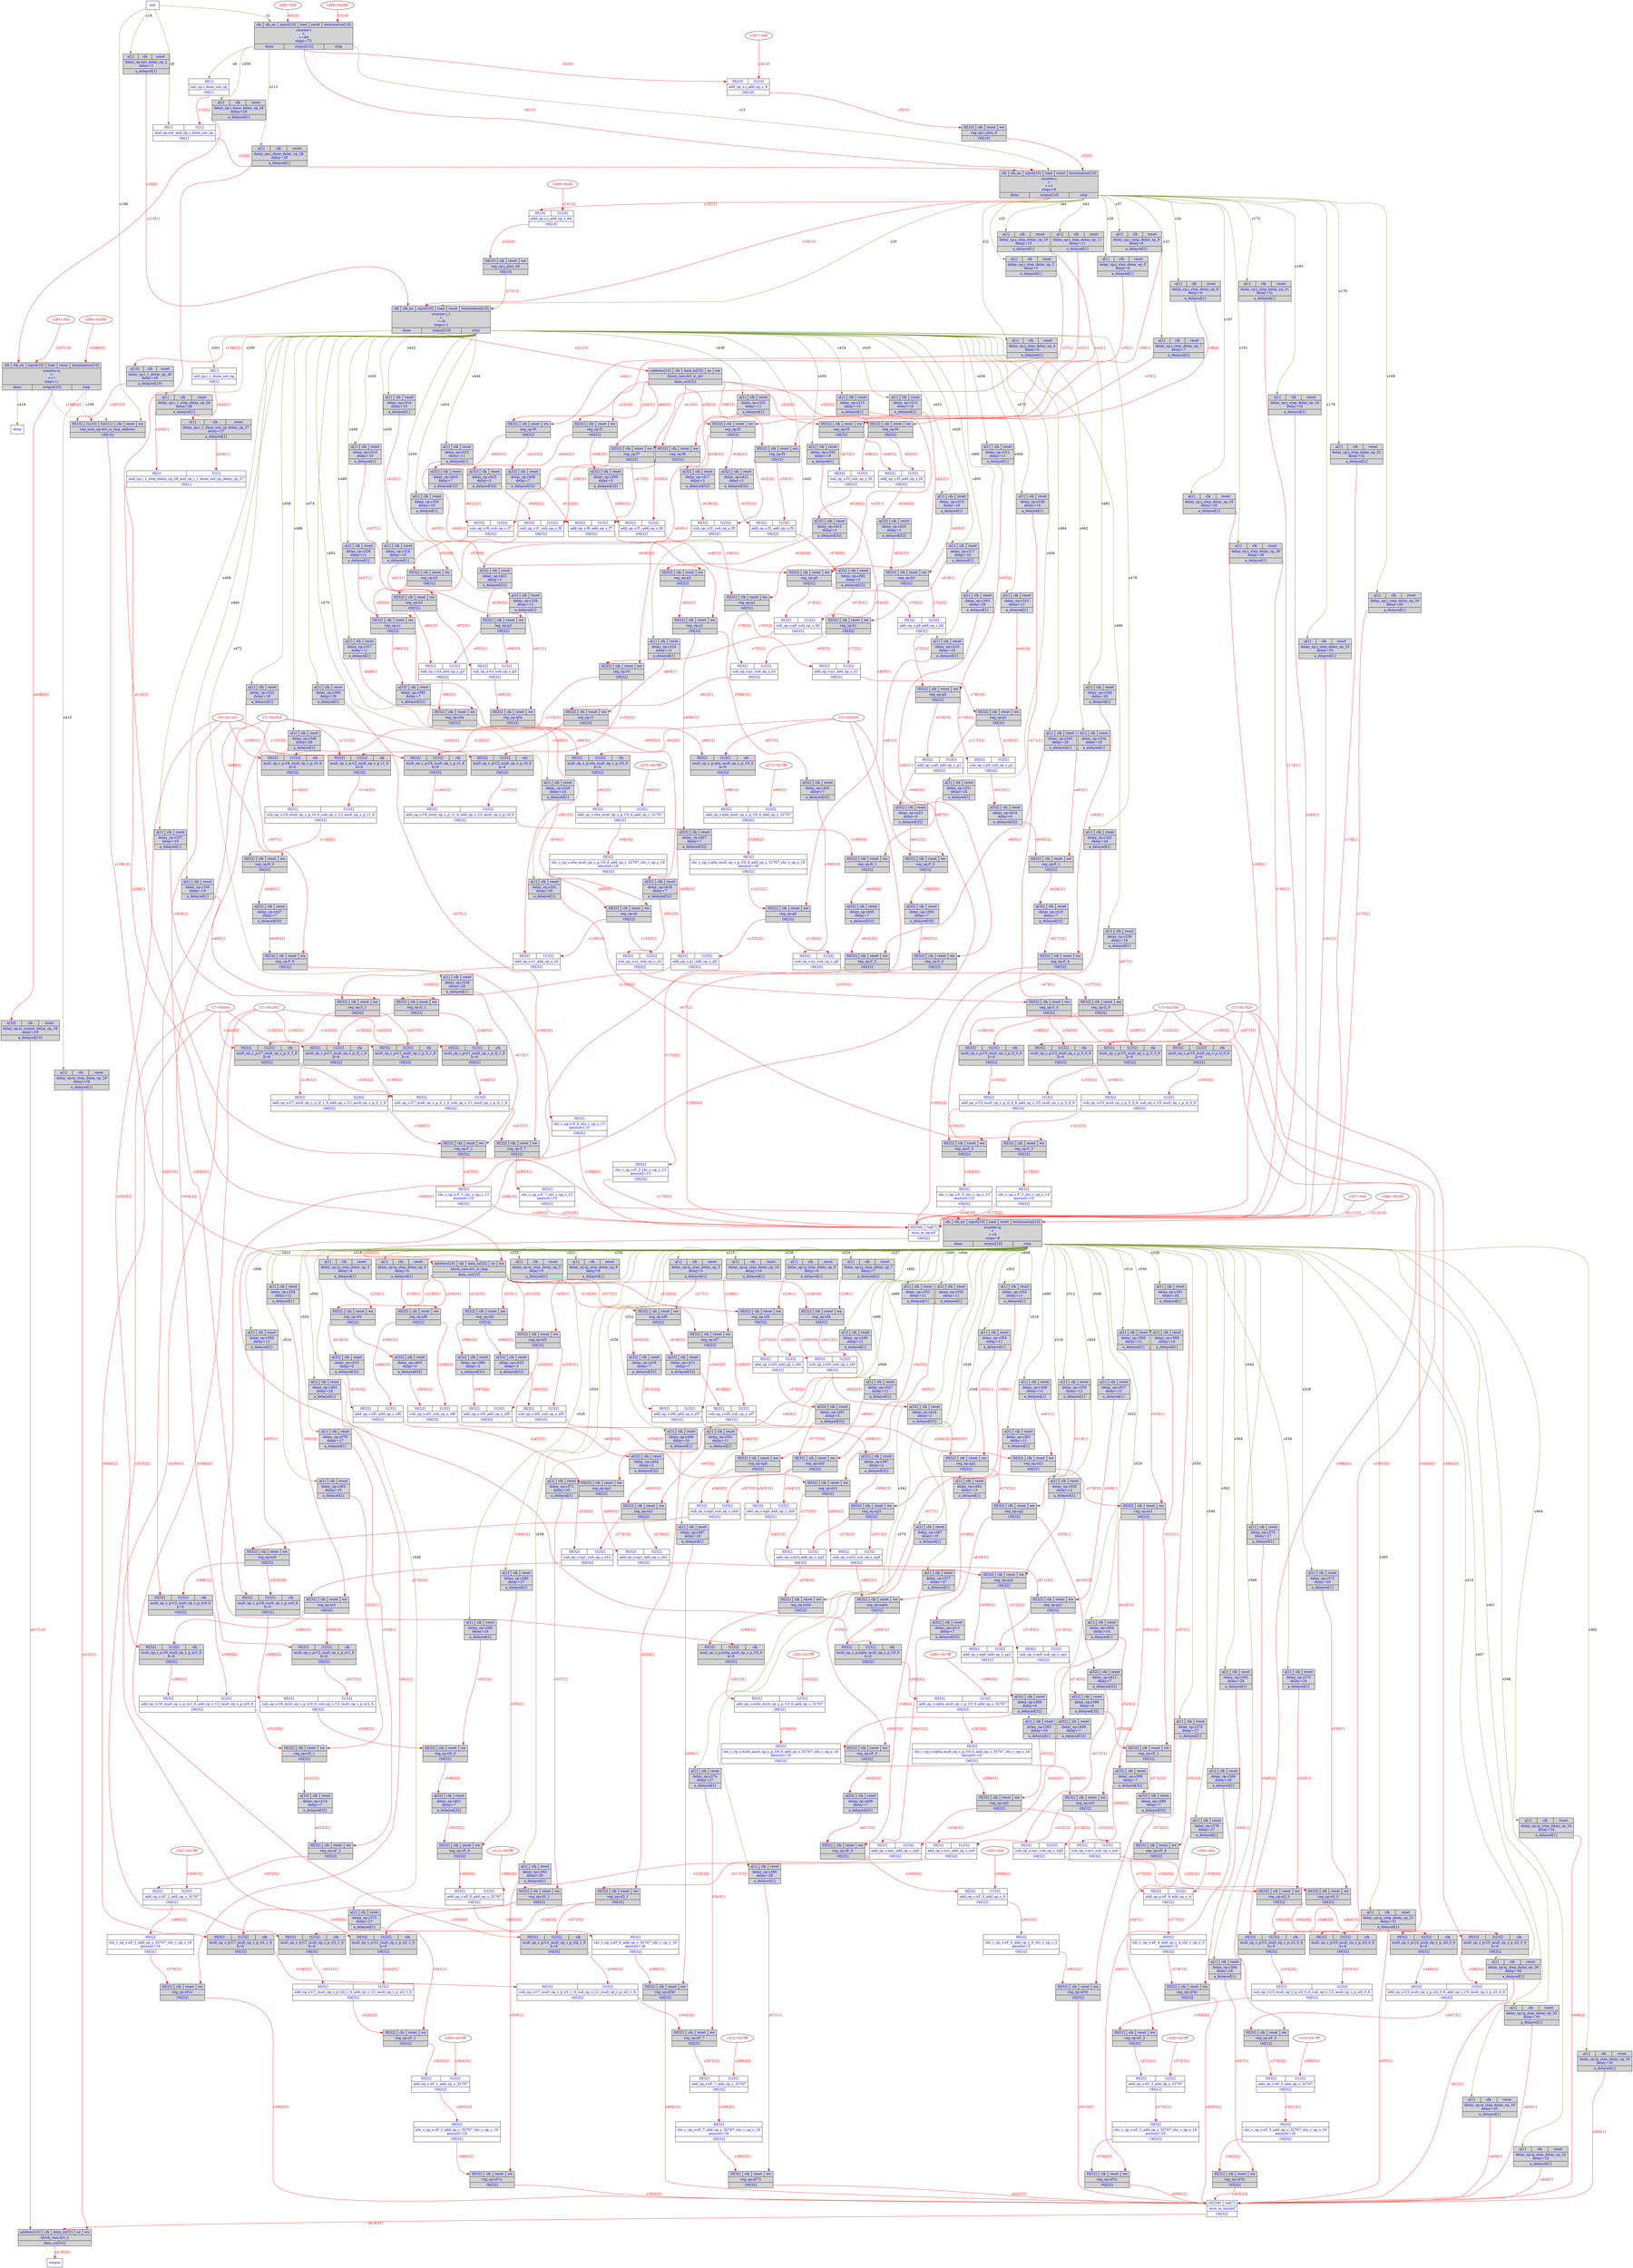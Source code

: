 digraph fdct {
	// Components (Nodes)
	"C7_mult_op_s_p_xS_1_6_sub_op_s_C1_mult_op_s_p_xQ_1_6" [shape=record, fontcolor=blue, label="{{<I0>I0[32]|<I1>I1[32]}|sub_op_s:C7_mult_op_s_p_xS_1_6_sub_op_s_C1_mult_op_s_p_xQ_1_6|{<O0>O0[32]}}"];
	"xp1" [shape=record, fontcolor=blue, style="filled", fillcolor="lightgray", label="{{<I0>I0[32]|<clk>clk|<reset>reset|<we>we}|reg_op:xp1|{<O0>O0[32]}}"];
	"c322" [shape=record, fontcolor=blue, style="filled", fillcolor="lightgray", label="{{<a>a[1]|<clk>clk|<reset>reset}|delay_op:c322\ndelay=11|{<a_delayed>a_delayed[1]}}"];
	"F_7_shr_c_op_s_13" [shape=record, fontcolor=blue, label="{{<I0>I0[32]}|shr_c_op_s:F_7_shr_c_op_s_13\namount=13|{<O0>O0[32]}}"];
	"c411" [shape=record, fontcolor=blue, style="filled", fillcolor="lightgray", label="{{<a>a[32]|<clk>clk|<reset>reset}|delay_op:c411\ndelay=7|{<a_delayed>a_delayed[32]}}"];
	"f3" [shape=record, fontcolor=blue, style="filled", fillcolor="lightgray", label="{{<I0>I0[32]|<clk>clk|<reset>reset|<we>we}|reg_op:f3|{<O0>O0[32]}}"];
	"c267" [fontcolor=red label="c267=0x8"];
	"f0_add_op_s_f7" [shape=record, fontcolor=blue, label="{{<I0>I0[32]|<I1>I1[32]}|add_op_s:f0_add_op_s_f7|{<O0>O0[32]}}"];
	"c356" [shape=record, fontcolor=blue, style="filled", fillcolor="lightgray", label="{{<a>a[1]|<clk>clk|<reset>reset}|delay_op:c356\ndelay=12|{<a_delayed>a_delayed[1]}}"];
	"xq0a_mult_op_s_p_C0_6_add_op_s_32767_shr_c_op_s_16" [shape=record, fontcolor=blue, label="{{<I0>I0[32]}|shr_c_op_s:xq0a_mult_op_s_p_C0_6_add_op_s_32767_shr_c_op_s_16\namount=16|{<O0>O0[32]}}"];
	"xf0" [shape=record, fontcolor=blue, style="filled", fillcolor="lightgray", label="{{<I0>I0[32]|<clk>clk|<reset>reset|<we>we}|reg_op:xf0|{<O0>O0[32]}}"];
	"C3" [fontcolor=red label="C3=0x25a0"];
	"c390" [shape=record, fontcolor=blue, style="filled", fillcolor="lightgray", label="{{<a>a[32]|<clk>clk|<reset>reset}|delay_op:c390\ndelay=6|{<a_delayed>a_delayed[32]}}"];
	"s1" [shape=record, fontcolor=blue, style="filled", fillcolor="lightgray", label="{{<I0>I0[32]|<clk>clk|<reset>reset|<we>we}|reg_op:s1|{<O0>O0[32]}}"];
	"C7_mult_op_s_p_Q_1_6_add_op_s_C1_mult_op_s_p_S_1_6" [shape=record, fontcolor=blue, label="{{<I0>I0[32]|<I1>I1[32]}|add_op_s:C7_mult_op_s_p_Q_1_6_add_op_s_C1_mult_op_s_p_S_1_6|{<O0>O0[32]}}"];
	"xF_3_add_op_s_32767" [shape=record, fontcolor=blue, label="{{<I0>I0[32]|<I1>I1[32]}|add_op_s:xF_3_add_op_s_32767|{<O0>O0[32]}}"];
	"c335" [shape=record, fontcolor=blue, style="filled", fillcolor="lightgray", label="{{<a>a[1]|<clk>clk|<reset>reset}|delay_op:c335\ndelay=19|{<a_delayed>a_delayed[1]}}"];
	"xR_0" [shape=record, fontcolor=blue, style="filled", fillcolor="lightgray", label="{{<I0>I0[32]|<clk>clk|<reset>reset|<we>we}|reg_op:xR_0|{<O0>O0[32]}}"];
	"c424" [shape=record, fontcolor=blue, style="filled", fillcolor="lightgray", label="{{<a>a[32]|<clk>clk|<reset>reset}|delay_op:c424\ndelay=3|{<a_delayed>a_delayed[32]}}"];
	"xj_step_delay_op_6" [shape=record, fontcolor=blue, style="filled", fillcolor="lightgray", label="{{<a>a[1]|<clk>clk|<reset>reset}|delay_op:xj_step_delay_op_6\ndelay=6|{<a_delayed>a_delayed[1]}}"];
	"C1" [fontcolor=red label="C1=0x2c62"];
	"xg2" [shape=record, fontcolor=blue, style="filled", fillcolor="lightgray", label="{{<I0>I0[32]|<clk>clk|<reset>reset|<we>we}|reg_op:xg2|{<O0>O0[32]}}"];
	"c369" [shape=record, fontcolor=blue, style="filled", fillcolor="lightgray", label="{{<a>a[1]|<clk>clk|<reset>reset}|delay_op:c369\ndelay=20|{<a_delayed>a_delayed[1]}}"];
	"h3_sub_op_s_g3" [shape=record, fontcolor=blue, label="{{<I0>I0[32]|<I1>I1[32]}|sub_op_s:h3_sub_op_s_g3|{<O0>O0[32]}}"];
	"xq1_sub_op_s_xq0" [shape=record, fontcolor=blue, label="{{<I0>I0[32]|<I1>I1[32]}|sub_op_s:xq1_sub_op_s_xq0|{<O0>O0[32]}}"];
	"S_1" [shape=record, fontcolor=blue, style="filled", fillcolor="lightgray", label="{{<I0>I0[32]|<clk>clk|<reset>reset|<we>we}|reg_op:S_1|{<O0>O0[32]}}"];
	"c403" [shape=record, fontcolor=blue, style="filled", fillcolor="lightgray", label="{{<a>a[32]|<clk>clk|<reset>reset}|delay_op:c403\ndelay=7|{<a_delayed>a_delayed[32]}}"];
	"F_2" [shape=record, fontcolor=blue, style="filled", fillcolor="lightgray", label="{{<I0>I0[32]|<clk>clk|<reset>reset|<we>we}|reg_op:F_2|{<O0>O0[32]}}"];
	"c314" [shape=record, fontcolor=blue, style="filled", fillcolor="lightgray", label="{{<a>a[1]|<clk>clk|<reset>reset}|delay_op:c314\ndelay=10|{<a_delayed>a_delayed[1]}}"];
	"j_step_delay_op_31" [shape=record, fontcolor=blue, style="filled", fillcolor="lightgray", label="{{<a>a[1]|<clk>clk|<reset>reset}|delay_op:j_step_delay_op_31\ndelay=31|{<a_delayed>a_delayed[1]}}"];
	"c348" [shape=record, fontcolor=blue, style="filled", fillcolor="lightgray", label="{{<a>a[1]|<clk>clk|<reset>reset}|delay_op:c348\ndelay=11|{<a_delayed>a_delayed[1]}}"];
	"xj_step_delay_op_33" [shape=record, fontcolor=blue, style="filled", fillcolor="lightgray", label="{{<a>a[1]|<clk>clk|<reset>reset}|delay_op:xj_step_delay_op_33\ndelay=33|{<a_delayed>a_delayed[1]}}"];
	"j_step_delay_op_4" [shape=record, fontcolor=blue, style="filled", fillcolor="lightgray", label="{{<a>a[1]|<clk>clk|<reset>reset}|delay_op:j_step_delay_op_4\ndelay=4|{<a_delayed>a_delayed[1]}}"];
	"C6" [fontcolor=red label="C6=0x1151"];
	"xf5" [shape=record, fontcolor=blue, style="filled", fillcolor="lightgray", label="{{<I0>I0[32]|<clk>clk|<reset>reset|<we>we}|reg_op:xf5|{<O0>O0[32]}}"];
	"xg0_add_op_s_xh0" [shape=record, fontcolor=blue, label="{{<I0>I0[32]|<I1>I1[32]}|add_op_s:xg0_add_op_s_xh0|{<O0>O0[32]}}"];
	"init" [shape=msquare fontcolor=blue label="init"];
	"C5_mult_op_s_p_xQ_0_6" [shape=record, fontcolor=blue, style="filled", fillcolor="lightgray", label="{{<I0>I0[32]|<I1>I1[32]|<clk>clk}|mult_op_s_p:C5_mult_op_s_p_xQ_0_6\nk=6|{<O0>O0[32]}}"];
	"p0_add_op_s_p1" [shape=record, fontcolor=blue, label="{{<I0>I0[32]|<I1>I1[32]}|add_op_s:p0_add_op_s_p1|{<O0>O0[32]}}"];
	"c382" [shape=record, fontcolor=blue, style="filled", fillcolor="lightgray", label="{{<a>a[1]|<clk>clk|<reset>reset}|delay_op:c382\ndelay=28|{<a_delayed>a_delayed[1]}}"];
	"i_1_done_not_op" [shape=record, fontcolor=blue, label="{{<I0>I0[1]}|not_op:i_1_done_not_op|{<O0>O0[1]}}"];
	"c327" [shape=record, fontcolor=blue, style="filled", fillcolor="lightgray", label="{{<a>a[1]|<clk>clk|<reset>reset}|delay_op:c327\ndelay=11|{<a_delayed>a_delayed[1]}}"];
	"i_plus_8" [shape=record, fontcolor=blue, style="filled", fillcolor="lightgray", label="{{<I0>I0[10]|<clk>clk|<reset>reset|<we>we}|reg_op:i_plus_8|{<O0>O0[10]}}"];
	"f2_sub_op_s_f5" [shape=record, fontcolor=blue, label="{{<I0>I0[32]|<I1>I1[32]}|sub_op_s:f2_sub_op_s_f5|{<O0>O0[32]}}"];
	"c272" [fontcolor=red label="c272=0x7fff"];
	"c416" [shape=record, fontcolor=blue, style="filled", fillcolor="lightgray", label="{{<a>a[32]|<clk>clk|<reset>reset}|delay_op:c416\ndelay=7|{<a_delayed>a_delayed[32]}}"];
	"xs0a" [shape=record, fontcolor=blue, style="filled", fillcolor="lightgray", label="{{<I0>I0[32]|<clk>clk|<reset>reset|<we>we}|reg_op:xs0a|{<O0>O0[32]}}"];
	"xr0" [shape=record, fontcolor=blue, style="filled", fillcolor="lightgray", label="{{<I0>I0[32]|<clk>clk|<reset>reset|<we>we}|reg_op:xr0|{<O0>O0[32]}}"];
	"C2_mult_op_s_p_xr0_6" [shape=record, fontcolor=blue, style="filled", fillcolor="lightgray", label="{{<I0>I0[32]|<I1>I1[32]|<clk>clk}|mult_op_s_p:C2_mult_op_s_p_xr0_6\nk=6|{<O0>O0[32]}}"];
	"c361" [shape=record, fontcolor=blue, style="filled", fillcolor="lightgray", label="{{<a>a[1]|<clk>clk|<reset>reset}|delay_op:c361\ndelay=12|{<a_delayed>a_delayed[1]}}"];
	"xh1" [shape=record, fontcolor=blue, style="filled", fillcolor="lightgray", label="{{<I0>I0[32]|<clk>clk|<reset>reset|<we>we}|reg_op:xh1|{<O0>O0[32]}}"];
	"c395" [shape=record, fontcolor=blue, style="filled", fillcolor="lightgray", label="{{<a>a[32]|<clk>clk|<reset>reset}|delay_op:c395\ndelay=5|{<a_delayed>a_delayed[32]}}"];
	"C5_mult_op_s_p_S_0_6" [shape=record, fontcolor=blue, style="filled", fillcolor="lightgray", label="{{<I0>I0[32]|<I1>I1[32]|<clk>clk}|mult_op_s_p:C5_mult_op_s_p_S_0_6\nk=6|{<O0>O0[32]}}"];
	"c306" [fontcolor=red label="c306=0x7fff"];
	"xf0_add_op_s_xf7" [shape=record, fontcolor=blue, label="{{<I0>I0[32]|<I1>I1[32]}|add_op_s:xf0_add_op_s_xf7|{<O0>O0[32]}}"];
	"xF_1" [shape=record, fontcolor=blue, style="filled", fillcolor="lightgray", label="{{<I0>I0[32]|<clk>clk|<reset>reset|<we>we}|reg_op:xF_1|{<O0>O0[32]}}"];
	"c285" [fontcolor=red label="c285=0x0"];
	"xF_5_add_op_s_32767_shr_c_op_s_16" [shape=record, fontcolor=blue, label="{{<I0>I0[32]}|shr_c_op_s:xF_5_add_op_s_32767_shr_c_op_s_16\namount=16|{<O0>O0[32]}}"];
	"xP_0" [shape=record, fontcolor=blue, style="filled", fillcolor="lightgray", label="{{<I0>I0[32]|<clk>clk|<reset>reset|<we>we}|reg_op:xP_0|{<O0>O0[32]}}"];
	"c340" [shape=record, fontcolor=blue, style="filled", fillcolor="lightgray", label="{{<a>a[1]|<clk>clk|<reset>reset}|delay_op:c340\ndelay=26|{<a_delayed>a_delayed[1]}}"];
	"mf" [shape=record, fontcolor=blue, label="{{<I0>I0[256]|<Sel>Sel[7]}|mux_m_op:mf|{<O0>O0[32]}}"];
	"c319" [shape=record, fontcolor=blue, style="filled", fillcolor="lightgray", label="{{<a>a[1]|<clk>clk|<reset>reset}|delay_op:c319\ndelay=10|{<a_delayed>a_delayed[1]}}"];
	"j_step_delay_op_34" [shape=record, fontcolor=blue, style="filled", fillcolor="lightgray", label="{{<a>a[1]|<clk>clk|<reset>reset}|delay_op:j_step_delay_op_34\ndelay=34|{<a_delayed>a_delayed[1]}}"];
	"q0a_mult_op_s_p_C0_6_add_op_s_32767" [shape=record, fontcolor=blue, label="{{<I0>I0[32]|<I1>I1[32]}|add_op_s:q0a_mult_op_s_p_C0_6_add_op_s_32767|{<O0>O0[32]}}"];
	"c374" [shape=record, fontcolor=blue, style="filled", fillcolor="lightgray", label="{{<a>a[1]|<clk>clk|<reset>reset}|delay_op:c374\ndelay=27|{<a_delayed>a_delayed[1]}}"];
	"C7_mult_op_s_p_xQ_1_6_add_op_s_C1_mult_op_s_p_xS_1_6" [shape=record, fontcolor=blue, label="{{<I0>I0[32]|<I1>I1[32]}|add_op_s:C7_mult_op_s_p_xQ_1_6_add_op_s_C1_mult_op_s_p_xS_1_6|{<O0>O0[32]}}"];
	"c353" [shape=record, fontcolor=blue, style="filled", fillcolor="lightgray", label="{{<a>a[1]|<clk>clk|<reset>reset}|delay_op:c353\ndelay=11|{<a_delayed>a_delayed[1]}}"];
	"j_step_delay_op_9" [shape=record, fontcolor=blue, style="filled", fillcolor="lightgray", label="{{<a>a[1]|<clk>clk|<reset>reset}|delay_op:j_step_delay_op_9\ndelay=9|{<a_delayed>a_delayed[1]}}"];
	"xh3_sub_op_s_xg3" [shape=record, fontcolor=blue, label="{{<I0>I0[32]|<I1>I1[32]}|sub_op_s:xh3_sub_op_s_xg3|{<O0>O0[32]}}"];
	"f6" [shape=record, fontcolor=blue, style="filled", fillcolor="lightgray", label="{{<I0>I0[32]|<clk>clk|<reset>reset|<we>we}|reg_op:f6|{<O0>O0[32]}}"];
	"c408" [shape=record, fontcolor=blue, style="filled", fillcolor="lightgray", label="{{<a>a[32]|<clk>clk|<reset>reset}|delay_op:c408\ndelay=7|{<a_delayed>a_delayed[32]}}"];
	"xi_output_delay_op_29" [shape=record, fontcolor=blue, style="filled", fillcolor="lightgray", label="{{<a>a[10]|<clk>clk|<reset>reset}|delay_op:xi_output_delay_op_29\ndelay=29|{<a_delayed>a_delayed[10]}}"];
	"xF_1_add_op_s_32767_shr_c_op_s_16" [shape=record, fontcolor=blue, label="{{<I0>I0[32]}|shr_c_op_s:xF_1_add_op_s_32767_shr_c_op_s_16\namount=16|{<O0>O0[32]}}"];
	"i_1" [shape=record, fontcolor=blue, style="filled", fillcolor="lightgray", label="{{<clk>clk|<clk_en>clk_en|<input>input[10]|<load>load|<reset>reset|<termination>termination[10]}|counter:i_1\n\<\n+=8\nsteps=1|{<done>done|<output>output[10]|<step>step}}"];
	"c332" [shape=record, fontcolor=blue, style="filled", fillcolor="lightgray", label="{{<a>a[1]|<clk>clk|<reset>reset}|delay_op:c332\ndelay=18|{<a_delayed>a_delayed[1]}}"];
	"h1" [shape=record, fontcolor=blue, style="filled", fillcolor="lightgray", label="{{<I0>I0[32]|<clk>clk|<reset>reset|<we>we}|reg_op:h1|{<O0>O0[32]}}"];
	"C1" [fontcolor=red label="C1=0x2c62"];
	"xf2" [shape=record, fontcolor=blue, style="filled", fillcolor="lightgray", label="{{<I0>I0[32]|<clk>clk|<reset>reset|<we>we}|reg_op:xf2|{<O0>O0[32]}}"];
	"c387" [shape=record, fontcolor=blue, style="filled", fillcolor="lightgray", label="{{<a>a[1]|<clk>clk|<reset>reset}|delay_op:c387\ndelay=28|{<a_delayed>a_delayed[1]}}"];
	"s1_sub_op_s_s0" [shape=record, fontcolor=blue, label="{{<I0>I0[32]|<I1>I1[32]}|sub_op_s:s1_sub_op_s_s0|{<O0>O0[32]}}"];
	"c366" [shape=record, fontcolor=blue, style="filled", fillcolor="lightgray", label="{{<a>a[1]|<clk>clk|<reset>reset}|delay_op:c366\ndelay=19|{<a_delayed>a_delayed[1]}}"];
	"C7" [fontcolor=red label="C7=0x8d4"];
	"g1_add_op_s_h1" [shape=record, fontcolor=blue, label="{{<I0>I0[32]|<I1>I1[32]}|add_op_s:g1_add_op_s_h1|{<O0>O0[32]}}"];
	"c421" [shape=record, fontcolor=blue, style="filled", fillcolor="lightgray", label="{{<a>a[32]|<clk>clk|<reset>reset}|delay_op:c421\ndelay=3|{<a_delayed>a_delayed[32]}}"];
	"xg3" [shape=record, fontcolor=blue, style="filled", fillcolor="lightgray", label="{{<I0>I0[32]|<clk>clk|<reset>reset|<we>we}|reg_op:xg3|{<O0>O0[32]}}"];
	"xj_step_delay_op_3" [shape=record, fontcolor=blue, style="filled", fillcolor="lightgray", label="{{<a>a[1]|<clk>clk|<reset>reset}|delay_op:xj_step_delay_op_3\ndelay=3|{<a_delayed>a_delayed[1]}}"];
	"xj_step_delay_op_30" [shape=record, fontcolor=blue, style="filled", fillcolor="lightgray", label="{{<a>a[1]|<clk>clk|<reset>reset}|delay_op:xj_step_delay_op_30\ndelay=30|{<a_delayed>a_delayed[1]}}"];
	"F_1_shr_c_op_s_13" [shape=record, fontcolor=blue, label="{{<I0>I0[32]}|shr_c_op_s:F_1_shr_c_op_s_13\namount=13|{<O0>O0[32]}}"];
	"c400" [shape=record, fontcolor=blue, style="filled", fillcolor="lightgray", label="{{<a>a[32]|<clk>clk|<reset>reset}|delay_op:c400\ndelay=5|{<a_delayed>a_delayed[32]}}"];
	"F_5" [shape=record, fontcolor=blue, style="filled", fillcolor="lightgray", label="{{<I0>I0[32]|<clk>clk|<reset>reset|<we>we}|reg_op:F_5|{<O0>O0[32]}}"];
	"c311" [fontcolor=red label="c311=0x7fff"];
	"xp0_add_op_s_xp1" [shape=record, fontcolor=blue, label="{{<I0>I0[32]|<I1>I1[32]}|add_op_s:xp0_add_op_s_xp1|{<O0>O0[32]}}"];
	"xF6r" [shape=record, fontcolor=blue, style="filled", fillcolor="lightgray", label="{{<I0>I0[32]|<clk>clk|<reset>reset|<we>we}|reg_op:xF6r|{<O0>O0[32]}}"];
	"C6_mult_op_s_p_r0_6" [shape=record, fontcolor=blue, style="filled", fillcolor="lightgray", label="{{<I0>I0[32]|<I1>I1[32]|<clk>clk}|mult_op_s_p:C6_mult_op_s_p_r0_6\nk=6|{<O0>O0[32]}}"];
	"c290" [fontcolor=red label="c290=0x7fff"];
	"xf7" [shape=record, fontcolor=blue, style="filled", fillcolor="lightgray", label="{{<I0>I0[32]|<clk>clk|<reset>reset|<we>we}|reg_op:xf7|{<O0>O0[32]}}"];
	"xf2_sub_op_s_xf5" [shape=record, fontcolor=blue, label="{{<I0>I0[32]|<I1>I1[32]}|sub_op_s:xf2_sub_op_s_xf5|{<O0>O0[32]}}"];
	"c345" [shape=record, fontcolor=blue, style="filled", fillcolor="lightgray", label="{{<a>a[1]|<clk>clk|<reset>reset}|delay_op:c345\ndelay=26|{<a_delayed>a_delayed[1]}}"];
	"init_and_op_i_done_not_op" [shape=record, fontcolor=blue, label="{{<I0>I0[1]|<I1>I1[1]}|and_op:init_and_op_i_done_not_op|{<O0>O0[1]}}"];
	"f1" [shape=record, fontcolor=blue, style="filled", fillcolor="lightgray", label="{{<I0>I0[32]|<clk>clk|<reset>reset|<we>we}|reg_op:f1|{<O0>O0[32]}}"];
	"i_1_delay_op_26" [shape=record, fontcolor=blue, style="filled", fillcolor="lightgray", label="{{<a>a[10]|<clk>clk|<reset>reset}|delay_op:i_1_delay_op_26\ndelay=26|{<a_delayed>a_delayed[10]}}"];
	"c413" [shape=record, fontcolor=blue, style="filled", fillcolor="lightgray", label="{{<a>a[32]|<clk>clk|<reset>reset}|delay_op:c413\ndelay=7|{<a_delayed>a_delayed[32]}}"];
	"c324" [shape=record, fontcolor=blue, style="filled", fillcolor="lightgray", label="{{<a>a[1]|<clk>clk|<reset>reset}|delay_op:c324\ndelay=11|{<a_delayed>a_delayed[1]}}"];
	"P_1" [shape=record, fontcolor=blue, style="filled", fillcolor="lightgray", label="{{<I0>I0[32]|<clk>clk|<reset>reset|<we>we}|reg_op:P_1|{<O0>O0[32]}}"];
	"C5_mult_op_s_p_xS_0_6" [shape=record, fontcolor=blue, style="filled", fillcolor="lightgray", label="{{<I0>I0[32]|<I1>I1[32]|<clk>clk}|mult_op_s_p:C5_mult_op_s_p_xS_0_6\nk=6|{<O0>O0[32]}}"];
	"c379" [shape=record, fontcolor=blue, style="filled", fillcolor="lightgray", label="{{<a>a[1]|<clk>clk|<reset>reset}|delay_op:c379\ndelay=27|{<a_delayed>a_delayed[1]}}"];
	"c392" [shape=record, fontcolor=blue, style="filled", fillcolor="lightgray", label="{{<a>a[32]|<clk>clk|<reset>reset}|delay_op:c392\ndelay=2|{<a_delayed>a_delayed[32]}}"];
	"C1_mult_op_s_p_Q_1_6" [shape=record, fontcolor=blue, style="filled", fillcolor="lightgray", label="{{<I0>I0[32]|<I1>I1[32]|<clk>clk}|mult_op_s_p:C1_mult_op_s_p_Q_1_6\nk=6|{<O0>O0[32]}}"];
	"xF_4_add_op_s_4" [shape=record, fontcolor=blue, label="{{<I0>I0[32]|<I1>I1[32]}|add_op_s:xF_4_add_op_s_4|{<O0>O0[32]}}"];
	"s0" [shape=record, fontcolor=blue, style="filled", fillcolor="lightgray", label="{{<I0>I0[32]|<clk>clk|<reset>reset|<we>we}|reg_op:s0|{<O0>O0[32]}}"];
	"xQ_1" [shape=record, fontcolor=blue, style="filled", fillcolor="lightgray", label="{{<I0>I0[32]|<clk>clk|<reset>reset|<we>we}|reg_op:xQ_1|{<O0>O0[32]}}"];
	"xj_step_delay_op_8" [shape=record, fontcolor=blue, style="filled", fillcolor="lightgray", label="{{<a>a[1]|<clk>clk|<reset>reset}|delay_op:xj_step_delay_op_8\ndelay=8|{<a_delayed>a_delayed[1]}}"];
	"c337" [shape=record, fontcolor=blue, style="filled", fillcolor="lightgray", label="{{<a>a[1]|<clk>clk|<reset>reset}|delay_op:c337\ndelay=19|{<a_delayed>a_delayed[1]}}"];
	"C0" [fontcolor=red label="C0=0xb505"];
	"c358" [shape=record, fontcolor=blue, style="filled", fillcolor="lightgray", label="{{<a>a[1]|<clk>clk|<reset>reset}|delay_op:c358\ndelay=12|{<a_delayed>a_delayed[1]}}"];
	"f1_add_op_s_f6" [shape=record, fontcolor=blue, label="{{<I0>I0[32]|<I1>I1[32]}|add_op_s:f1_add_op_s_f6|{<O0>O0[32]}}"];
	"xs0a_mult_op_s_p_C0_6_add_op_s_32767" [shape=record, fontcolor=blue, label="{{<I0>I0[32]|<I1>I1[32]}|add_op_s:xs0a_mult_op_s_p_C0_6_add_op_s_32767|{<O0>O0[32]}}"];
	"C3" [fontcolor=red label="C3=0x25a0"];
	"i" [shape=record, fontcolor=blue, style="filled", fillcolor="lightgray", label="{{<clk>clk|<clk_en>clk_en|<input>input[10]|<load>load|<reset>reset|<termination>termination[10]}|counter:i\n\<\n+=64\nsteps=72|{<done>done|<output>output[10]|<step>step}}"];
	"c316" [shape=record, fontcolor=blue, style="filled", fillcolor="lightgray", label="{{<a>a[1]|<clk>clk|<reset>reset}|delay_op:c316\ndelay=10|{<a_delayed>a_delayed[1]}}"];
	"j_step_delay_op_32" [shape=record, fontcolor=blue, style="filled", fillcolor="lightgray", label="{{<a>a[1]|<clk>clk|<reset>reset}|delay_op:j_step_delay_op_32\ndelay=32|{<a_delayed>a_delayed[1]}}"];
	"c405" [shape=record, fontcolor=blue, style="filled", fillcolor="lightgray", label="{{<a>a[32]|<clk>clk|<reset>reset}|delay_op:c405\ndelay=7|{<a_delayed>a_delayed[32]}}"];
	"F_0" [shape=record, fontcolor=blue, style="filled", fillcolor="lightgray", label="{{<I0>I0[32]|<clk>clk|<reset>reset|<we>we}|reg_op:F_0|{<O0>O0[32]}}"];
	"xj_step_delay_op_35" [shape=record, fontcolor=blue, style="filled", fillcolor="lightgray", label="{{<a>a[1]|<clk>clk|<reset>reset}|delay_op:xj_step_delay_op_35\ndelay=35|{<a_delayed>a_delayed[1]}}"];
	"j_step_delay_op_6" [shape=record, fontcolor=blue, style="filled", fillcolor="lightgray", label="{{<a>a[1]|<clk>clk|<reset>reset}|delay_op:j_step_delay_op_6\ndelay=6|{<a_delayed>a_delayed[1]}}"];
	"c350" [shape=record, fontcolor=blue, style="filled", fillcolor="lightgray", label="{{<a>a[1]|<clk>clk|<reset>reset}|delay_op:c350\ndelay=11|{<a_delayed>a_delayed[1]}}"];
	"c426" [shape=record, fontcolor=blue, style="filled", fillcolor="lightgray", label="{{<a>a[32]|<clk>clk|<reset>reset}|delay_op:c426\ndelay=3|{<a_delayed>a_delayed[32]}}"];
	"xg1" [shape=record, fontcolor=blue, style="filled", fillcolor="lightgray", label="{{<I0>I0[32]|<clk>clk|<reset>reset|<we>we}|reg_op:xg1|{<O0>O0[32]}}"];
	"C5" [fontcolor=red label="C5=0x1924"];
	"s0a_mult_op_s_p_C0_6_add_op_s_32767" [shape=record, fontcolor=blue, label="{{<I0>I0[32]|<I1>I1[32]}|add_op_s:s0a_mult_op_s_p_C0_6_add_op_s_32767|{<O0>O0[32]}}"];
	"c371" [shape=record, fontcolor=blue, style="filled", fillcolor="lightgray", label="{{<a>a[1]|<clk>clk|<reset>reset}|delay_op:c371\ndelay=20|{<a_delayed>a_delayed[1]}}"];
	"xs1_sub_op_s_xs0" [shape=record, fontcolor=blue, label="{{<I0>I0[32]|<I1>I1[32]}|sub_op_s:xs1_sub_op_s_xs0|{<O0>O0[32]}}"];
	"xF5r" [shape=record, fontcolor=blue, style="filled", fillcolor="lightgray", label="{{<I0>I0[32]|<clk>clk|<reset>reset|<we>we}|reg_op:xF5r|{<O0>O0[32]}}"];
	"c329" [shape=record, fontcolor=blue, style="filled", fillcolor="lightgray", label="{{<a>a[1]|<clk>clk|<reset>reset}|delay_op:c329\ndelay=18|{<a_delayed>a_delayed[1]}}"];
	"xS_1" [shape=record, fontcolor=blue, style="filled", fillcolor="lightgray", label="{{<I0>I0[32]|<clk>clk|<reset>reset|<we>we}|reg_op:xS_1|{<O0>O0[32]}}"];
	"xF_0_add_op_s_6" [shape=record, fontcolor=blue, label="{{<I0>I0[32]|<I1>I1[32]}|add_op_s:xF_0_add_op_s_6|{<O0>O0[32]}}"];
	"C2" [fontcolor=red label="C2=0x29cf"];
	"xF_6" [shape=record, fontcolor=blue, style="filled", fillcolor="lightgray", label="{{<I0>I0[32]|<clk>clk|<reset>reset|<we>we}|reg_op:xF_6|{<O0>O0[32]}}"];
	"c418" [shape=record, fontcolor=blue, style="filled", fillcolor="lightgray", label="{{<a>a[32]|<clk>clk|<reset>reset}|delay_op:c418\ndelay=7|{<a_delayed>a_delayed[32]}}"];
	"i_1_step_delay_op_28_and_op_i_1_done_not_op_delay_op_27" [shape=record, fontcolor=blue, label="{{<I0>I0[1]|<I1>I1[1]}|and_op:i_1_step_delay_op_28_and_op_i_1_done_not_op_delay_op_27|{<O0>O0[1]}}"];
	"C6" [fontcolor=red label="C6=0x1151"];
	"xf4" [shape=record, fontcolor=blue, style="filled", fillcolor="lightgray", label="{{<I0>I0[32]|<clk>clk|<reset>reset|<we>we}|reg_op:xf4|{<O0>O0[32]}}"];
	"xg1_add_op_s_xh1" [shape=record, fontcolor=blue, label="{{<I0>I0[32]|<I1>I1[32]}|add_op_s:xg1_add_op_s_xh1|{<O0>O0[32]}}"];
	"g3" [shape=record, fontcolor=blue, style="filled", fillcolor="lightgray", label="{{<I0>I0[32]|<clk>clk|<reset>reset|<we>we}|reg_op:g3|{<O0>O0[32]}}"];
	"c384" [shape=record, fontcolor=blue, style="filled", fillcolor="lightgray", label="{{<a>a[1]|<clk>clk|<reset>reset}|delay_op:c384\ndelay=28|{<a_delayed>a_delayed[1]}}"];
	"q1_add_op_s_q0" [shape=record, fontcolor=blue, label="{{<I0>I0[32]|<I1>I1[32]}|add_op_s:q1_add_op_s_q0|{<O0>O0[32]}}"];
	"xi" [shape=record, fontcolor=blue, style="filled", fillcolor="lightgray", label="{{<clk>clk|<clk_en>clk_en|<input>input[10]|<load>load|<reset>reset|<termination>termination[10]}|counter:xi\n\<\n+=1\nsteps=1|{<done>done|<output>output[10]|<step>step}}"];
	"dct_o" [shape=record, fontcolor=blue, style="filled", fillcolor="lightgray", label="{{<address>address[10]|<clk>clk|<data_in>data_in[32]|<oe>oe|<we>we}|block_ram:dct_o|{<data_out>data_out[32]}}"];
	"c397" [shape=record, fontcolor=blue, style="filled", fillcolor="lightgray", label="{{<a>a[32]|<clk>clk|<reset>reset}|delay_op:c397\ndelay=2|{<a_delayed>a_delayed[32]}}"];
	"xF_6_add_op_s_32767_shr_c_op_s_16" [shape=record, fontcolor=blue, label="{{<I0>I0[32]}|shr_c_op_s:xF_6_add_op_s_32767_shr_c_op_s_16\namount=16|{<O0>O0[32]}}"];
	"xq0a" [shape=record, fontcolor=blue, style="filled", fillcolor="lightgray", label="{{<I0>I0[32]|<clk>clk|<reset>reset|<we>we}|reg_op:xq0a|{<O0>O0[32]}}"];
	"c342" [shape=record, fontcolor=blue, style="filled", fillcolor="lightgray", label="{{<a>a[1]|<clk>clk|<reset>reset}|delay_op:c342\ndelay=26|{<a_delayed>a_delayed[1]}}"];
	"xf1_add_op_s_xf6" [shape=record, fontcolor=blue, label="{{<I0>I0[32]|<I1>I1[32]}|add_op_s:xf1_add_op_s_xf6|{<O0>O0[32]}}"];
	"C6_mult_op_s_p_xr0_6" [shape=record, fontcolor=blue, style="filled", fillcolor="lightgray", label="{{<I0>I0[32]|<I1>I1[32]|<clk>clk}|mult_op_s_p:C6_mult_op_s_p_xr0_6\nk=6|{<O0>O0[32]}}"];
	"f3_sub_op_s_f4" [shape=record, fontcolor=blue, label="{{<I0>I0[32]|<I1>I1[32]}|sub_op_s:f3_sub_op_s_f4|{<O0>O0[32]}}"];
	"c363" [shape=record, fontcolor=blue, style="filled", fillcolor="lightgray", label="{{<a>a[1]|<clk>clk|<reset>reset}|delay_op:c363\ndelay=19|{<a_delayed>a_delayed[1]}}"];
	"C3_mult_op_s_p_S_0_6" [shape=record, fontcolor=blue, style="filled", fillcolor="lightgray", label="{{<I0>I0[32]|<I1>I1[32]|<clk>clk}|mult_op_s_p:C3_mult_op_s_p_S_0_6\nk=6|{<O0>O0[32]}}"];
	"xF0r" [shape=record, fontcolor=blue, style="filled", fillcolor="lightgray", label="{{<I0>I0[32]|<clk>clk|<reset>reset|<we>we}|reg_op:xF0r|{<O0>O0[32]}}"];
	"c308" [fontcolor=red label="c308=0x7fff"];
	"c355" [shape=record, fontcolor=blue, style="filled", fillcolor="lightgray", label="{{<a>a[1]|<clk>clk|<reset>reset}|delay_op:c355\ndelay=12|{<a_delayed>a_delayed[1]}}"];
	"j_step_delay_op_11" [shape=record, fontcolor=blue, style="filled", fillcolor="lightgray", label="{{<a>a[1]|<clk>clk|<reset>reset}|delay_op:j_step_delay_op_11\ndelay=11|{<a_delayed>a_delayed[1]}}"];
	"xq0a_mult_op_s_p_C0_6_add_op_s_32767" [shape=record, fontcolor=blue, label="{{<I0>I0[32]|<I1>I1[32]}|add_op_s:xq0a_mult_op_s_p_C0_6_add_op_s_32767|{<O0>O0[32]}}"];
	"c410" [shape=record, fontcolor=blue, style="filled", fillcolor="lightgray", label="{{<a>a[32]|<clk>clk|<reset>reset}|delay_op:c410\ndelay=5|{<a_delayed>a_delayed[32]}}"];
	"j_step_delay_op_35" [shape=record, fontcolor=blue, style="filled", fillcolor="lightgray", label="{{<a>a[1]|<clk>clk|<reset>reset}|delay_op:j_step_delay_op_35\ndelay=35|{<a_delayed>a_delayed[1]}}"];
	"c266" [fontcolor=red label="c266=0x280"];
	"f4" [shape=record, fontcolor=blue, style="filled", fillcolor="lightgray", label="{{<I0>I0[32]|<clk>clk|<reset>reset|<we>we}|reg_op:f4|{<O0>O0[32]}}"];
	"C1_mult_op_s_p_xQ_1_6" [shape=record, fontcolor=blue, style="filled", fillcolor="lightgray", label="{{<I0>I0[32]|<I1>I1[32]|<clk>clk}|mult_op_s_p:C1_mult_op_s_p_xQ_1_6\nk=6|{<O0>O0[32]}}"];
	"c321" [shape=record, fontcolor=blue, style="filled", fillcolor="lightgray", label="{{<a>a[1]|<clk>clk|<reset>reset}|delay_op:c321\ndelay=11|{<a_delayed>a_delayed[1]}}"];
	"Q_0" [shape=record, fontcolor=blue, style="filled", fillcolor="lightgray", label="{{<I0>I0[32]|<clk>clk|<reset>reset|<we>we}|reg_op:Q_0|{<O0>O0[32]}}"];
	"C6_mult_op_s_p_r1_6" [shape=record, fontcolor=blue, style="filled", fillcolor="lightgray", label="{{<I0>I0[32]|<I1>I1[32]|<clk>clk}|mult_op_s_p:C6_mult_op_s_p_r1_6\nk=6|{<O0>O0[32]}}"];
	"c287" [fontcolor=red label="c287=0x0"];
	"c376" [shape=record, fontcolor=blue, style="filled", fillcolor="lightgray", label="{{<a>a[1]|<clk>clk|<reset>reset}|delay_op:c376\ndelay=27|{<a_delayed>a_delayed[1]}}"];
	"C7" [fontcolor=red label="C7=0x8d4"];
	"h3_add_op_s_g3" [shape=record, fontcolor=blue, label="{{<I0>I0[32]|<I1>I1[32]}|add_op_s:h3_add_op_s_g3|{<O0>O0[32]}}"];
	"c368" [shape=record, fontcolor=blue, style="filled", fillcolor="lightgray", label="{{<a>a[1]|<clk>clk|<reset>reset}|delay_op:c368\ndelay=19|{<a_delayed>a_delayed[1]}}"];
	"c334" [shape=record, fontcolor=blue, style="filled", fillcolor="lightgray", label="{{<a>a[1]|<clk>clk|<reset>reset}|delay_op:c334\ndelay=18|{<a_delayed>a_delayed[1]}}"];
	"xj_step_delay_op_5" [shape=record, fontcolor=blue, style="filled", fillcolor="lightgray", label="{{<a>a[1]|<clk>clk|<reset>reset}|delay_op:xj_step_delay_op_5\ndelay=5|{<a_delayed>a_delayed[1]}}"];
	"c423" [shape=record, fontcolor=blue, style="filled", fillcolor="lightgray", label="{{<a>a[32]|<clk>clk|<reset>reset}|delay_op:c423\ndelay=6|{<a_delayed>a_delayed[32]}}"];
	"xF_4" [shape=record, fontcolor=blue, style="filled", fillcolor="lightgray", label="{{<I0>I0[32]|<clk>clk|<reset>reset|<we>we}|reg_op:xF_4|{<O0>O0[32]}}"];
	"c389" [shape=record, fontcolor=blue, style="filled", fillcolor="lightgray", label="{{<a>a[32]|<clk>clk|<reset>reset}|delay_op:c389\ndelay=7|{<a_delayed>a_delayed[32]}}"];
	"xF3r" [shape=record, fontcolor=blue, style="filled", fillcolor="lightgray", label="{{<I0>I0[32]|<clk>clk|<reset>reset|<we>we}|reg_op:xF3r|{<O0>O0[32]}}"];
	"xF_2_add_op_s_32767_shr_c_op_s_16" [shape=record, fontcolor=blue, label="{{<I0>I0[32]}|shr_c_op_s:xF_2_add_op_s_32767_shr_c_op_s_16\namount=16|{<O0>O0[32]}}"];
	"xR_1" [shape=record, fontcolor=blue, style="filled", fillcolor="lightgray", label="{{<I0>I0[32]|<clk>clk|<reset>reset|<we>we}|reg_op:xR_1|{<O0>O0[32]}}"];
	"xf1" [shape=record, fontcolor=blue, style="filled", fillcolor="lightgray", label="{{<I0>I0[32]|<clk>clk|<reset>reset|<we>we}|reg_op:xf1|{<O0>O0[32]}}"];
	"C1" [fontcolor=red label="C1=0x2c62"];
	"C1_mult_op_s_p_S_1_6" [shape=record, fontcolor=blue, style="filled", fillcolor="lightgray", label="{{<I0>I0[32]|<I1>I1[32]|<clk>clk}|mult_op_s_p:C1_mult_op_s_p_S_1_6\nk=6|{<O0>O0[32]}}"];
	"c292" [fontcolor=red label="c292=0x7fff"];
	"xf6" [shape=record, fontcolor=blue, style="filled", fillcolor="lightgray", label="{{<I0>I0[32]|<clk>clk|<reset>reset|<we>we}|reg_op:xf6|{<O0>O0[32]}}"];
	"xf3_sub_op_s_xf4" [shape=record, fontcolor=blue, label="{{<I0>I0[32]|<I1>I1[32]}|sub_op_s:xf3_sub_op_s_xf4|{<O0>O0[32]}}"];
	"c347" [shape=record, fontcolor=blue, style="filled", fillcolor="lightgray", label="{{<a>a[1]|<clk>clk|<reset>reset}|delay_op:c347\ndelay=11|{<a_delayed>a_delayed[1]}}"];
	"init_delay_op_2" [shape=record, fontcolor=blue, style="filled", fillcolor="lightgray", label="{{<a>a[1]|<clk>clk|<reset>reset}|delay_op:init_delay_op_2\ndelay=2|{<a_delayed>a_delayed[1]}}"];
	"xj_step_delay_op_32" [shape=record, fontcolor=blue, style="filled", fillcolor="lightgray", label="{{<a>a[1]|<clk>clk|<reset>reset}|delay_op:xj_step_delay_op_32\ndelay=32|{<a_delayed>a_delayed[1]}}"];
	"F_3" [shape=record, fontcolor=blue, style="filled", fillcolor="lightgray", label="{{<I0>I0[32]|<clk>clk|<reset>reset|<we>we}|reg_op:F_3|{<O0>O0[32]}}"];
	"c402" [shape=record, fontcolor=blue, style="filled", fillcolor="lightgray", label="{{<a>a[32]|<clk>clk|<reset>reset}|delay_op:c402\ndelay=7|{<a_delayed>a_delayed[32]}}"];
	"F_2_shr_c_op_s_13" [shape=record, fontcolor=blue, label="{{<I0>I0[32]}|shr_c_op_s:F_2_shr_c_op_s_13\namount=13|{<O0>O0[32]}}"];
	"c313" [shape=record, fontcolor=blue, style="filled", fillcolor="lightgray", label="{{<a>a[1]|<clk>clk|<reset>reset}|delay_op:c313\ndelay=10|{<a_delayed>a_delayed[1]}}"];
	"xq0" [shape=record, fontcolor=blue, style="filled", fillcolor="lightgray", label="{{<I0>I0[32]|<clk>clk|<reset>reset|<we>we}|reg_op:xq0|{<O0>O0[32]}}"];
	"xq1_add_op_s_xq0" [shape=record, fontcolor=blue, label="{{<I0>I0[32]|<I1>I1[32]}|add_op_s:xq1_add_op_s_xq0|{<O0>O0[32]}}"];
	"xr1" [shape=record, fontcolor=blue, style="filled", fillcolor="lightgray", label="{{<I0>I0[32]|<clk>clk|<reset>reset|<we>we}|reg_op:xr1|{<O0>O0[32]}}"];
	"c360" [shape=record, fontcolor=blue, style="filled", fillcolor="lightgray", label="{{<a>a[1]|<clk>clk|<reset>reset}|delay_op:c360\ndelay=12|{<a_delayed>a_delayed[1]}}"];
	"C6_mult_op_s_p_xr1_6" [shape=record, fontcolor=blue, style="filled", fillcolor="lightgray", label="{{<I0>I0[32]|<I1>I1[32]|<clk>clk}|mult_op_s_p:C6_mult_op_s_p_xr1_6\nk=6|{<O0>O0[32]}}"];
	"f2_add_op_s_f5" [shape=record, fontcolor=blue, label="{{<I0>I0[32]|<I1>I1[32]}|add_op_s:f2_add_op_s_f5|{<O0>O0[32]}}"];
	"xF2r" [shape=record, fontcolor=blue, style="filled", fillcolor="lightgray", label="{{<I0>I0[32]|<clk>clk|<reset>reset|<we>we}|reg_op:xF2r|{<O0>O0[32]}}"];
	"C0" [fontcolor=red label="C0=0xb505"];
	"i_1_step_delay_op_28" [shape=record, fontcolor=blue, style="filled", fillcolor="lightgray", label="{{<a>a[1]|<clk>clk|<reset>reset}|delay_op:i_1_step_delay_op_28\ndelay=28|{<a_delayed>a_delayed[1]}}"];
	"c415" [shape=record, fontcolor=blue, style="filled", fillcolor="lightgray", label="{{<a>a[32]|<clk>clk|<reset>reset}|delay_op:c415\ndelay=3|{<a_delayed>a_delayed[32]}}"];
	"j_plus_64" [shape=record, fontcolor=blue, style="filled", fillcolor="lightgray", label="{{<I0>I0[10]|<clk>clk|<reset>reset|<we>we}|reg_op:j_plus_64|{<O0>O0[10]}}"];
	"c326" [shape=record, fontcolor=blue, style="filled", fillcolor="lightgray", label="{{<a>a[1]|<clk>clk|<reset>reset}|delay_op:c326\ndelay=11|{<a_delayed>a_delayed[1]}}"];
	"C3_mult_op_s_p_xS_0_6" [shape=record, fontcolor=blue, style="filled", fillcolor="lightgray", label="{{<I0>I0[32]|<I1>I1[32]|<clk>clk}|mult_op_s_p:C3_mult_op_s_p_xS_0_6\nk=6|{<O0>O0[32]}}"];
	"C6_mult_op_s_p_r0_6_sub_op_s_C2_mult_op_s_p_r1_6" [shape=record, fontcolor=blue, label="{{<I0>I0[32]|<I1>I1[32]}|sub_op_s:C6_mult_op_s_p_r0_6_sub_op_s_C2_mult_op_s_p_r1_6|{<O0>O0[32]}}"];
	"output" [shape=msquare fontcolor=blue label="output"];
	"c381" [shape=record, fontcolor=blue, style="filled", fillcolor="lightgray", label="{{<a>a[1]|<clk>clk|<reset>reset}|delay_op:c381\ndelay=28|{<a_delayed>a_delayed[1]}}"];
	"F_5_shr_c_op_s_13" [shape=record, fontcolor=blue, label="{{<I0>I0[32]}|shr_c_op_s:F_5_shr_c_op_s_13\namount=13|{<O0>O0[32]}}"];
	"c318" [shape=record, fontcolor=blue, style="filled", fillcolor="lightgray", label="{{<a>a[1]|<clk>clk|<reset>reset}|delay_op:c318\ndelay=10|{<a_delayed>a_delayed[1]}}"];
	"R_0" [shape=record, fontcolor=blue, style="filled", fillcolor="lightgray", label="{{<I0>I0[32]|<clk>clk|<reset>reset|<we>we}|reg_op:R_0|{<O0>O0[32]}}"];
	"j_step_delay_op_8" [shape=record, fontcolor=blue, style="filled", fillcolor="lightgray", label="{{<a>a[1]|<clk>clk|<reset>reset}|delay_op:j_step_delay_op_8\ndelay=8|{<a_delayed>a_delayed[1]}}"];
	"f7" [shape=record, fontcolor=blue, style="filled", fillcolor="lightgray", label="{{<I0>I0[32]|<clk>clk|<reset>reset|<we>we}|reg_op:f7|{<O0>O0[32]}}"];
	"xi_step_delay_op_29" [shape=record, fontcolor=blue, style="filled", fillcolor="lightgray", label="{{<a>a[1]|<clk>clk|<reset>reset}|delay_op:xi_step_delay_op_29\ndelay=29|{<a_delayed>a_delayed[1]}}"];
	"c407" [shape=record, fontcolor=blue, style="filled", fillcolor="lightgray", label="{{<a>a[32]|<clk>clk|<reset>reset}|delay_op:c407\ndelay=7|{<a_delayed>a_delayed[32]}}"];
	"xf3" [shape=record, fontcolor=blue, style="filled", fillcolor="lightgray", label="{{<I0>I0[32]|<clk>clk|<reset>reset|<we>we}|reg_op:xf3|{<O0>O0[32]}}"];
	"xh3_add_op_s_xg3" [shape=record, fontcolor=blue, label="{{<I0>I0[32]|<I1>I1[32]}|add_op_s:xh3_add_op_s_xg3|{<O0>O0[32]}}"];
	"c352" [shape=record, fontcolor=blue, style="filled", fillcolor="lightgray", label="{{<a>a[1]|<clk>clk|<reset>reset}|delay_op:c352\ndelay=11|{<a_delayed>a_delayed[1]}}"];
	"g1" [shape=record, fontcolor=blue, style="filled", fillcolor="lightgray", label="{{<I0>I0[32]|<clk>clk|<reset>reset|<we>we}|reg_op:g1|{<O0>O0[32]}}"];
	"c386" [shape=record, fontcolor=blue, style="filled", fillcolor="lightgray", label="{{<a>a[1]|<clk>clk|<reset>reset}|delay_op:c386\ndelay=28|{<a_delayed>a_delayed[1]}}"];
	"s1_add_op_s_s0" [shape=record, fontcolor=blue, label="{{<I0>I0[32]|<I1>I1[32]}|add_op_s:s1_add_op_s_s0|{<O0>O0[32]}}"];
	"C7" [fontcolor=red label="C7=0x8d4"];
	"c394" [shape=record, fontcolor=blue, style="filled", fillcolor="lightgray", label="{{<a>a[32]|<clk>clk|<reset>reset}|delay_op:c394\ndelay=7|{<a_delayed>a_delayed[32]}}"];
	"s0a" [shape=record, fontcolor=blue, style="filled", fillcolor="lightgray", label="{{<I0>I0[32]|<clk>clk|<reset>reset|<we>we}|reg_op:s0a|{<O0>O0[32]}}"];
	"c305" [fontcolor=red label="c305=0x6"];
	"C3_mult_op_s_p_Q_0_6" [shape=record, fontcolor=blue, style="filled", fillcolor="lightgray", label="{{<I0>I0[32]|<I1>I1[32]|<clk>clk}|mult_op_s_p:C3_mult_op_s_p_Q_0_6\nk=6|{<O0>O0[32]}}"];
	"c339" [shape=record, fontcolor=blue, style="filled", fillcolor="lightgray", label="{{<a>a[1]|<clk>clk|<reset>reset}|delay_op:c339\ndelay=26|{<a_delayed>a_delayed[1]}}"];
	"xF_5_add_op_s_32767" [shape=record, fontcolor=blue, label="{{<I0>I0[32]|<I1>I1[32]}|add_op_s:xF_5_add_op_s_32767|{<O0>O0[32]}}"];
	"xP_1" [shape=record, fontcolor=blue, style="filled", fillcolor="lightgray", label="{{<I0>I0[32]|<clk>clk|<reset>reset|<we>we}|reg_op:xP_1|{<O0>O0[32]}}"];
	"xg0" [shape=record, fontcolor=blue, style="filled", fillcolor="lightgray", label="{{<I0>I0[32]|<clk>clk|<reset>reset|<we>we}|reg_op:xg0|{<O0>O0[32]}}"];
	"C5" [fontcolor=red label="C5=0x1924"];
	"xj_step_delay_op_10" [shape=record, fontcolor=blue, style="filled", fillcolor="lightgray", label="{{<a>a[1]|<clk>clk|<reset>reset}|delay_op:xj_step_delay_op_10\ndelay=10|{<a_delayed>a_delayed[1]}}"];
	"c428" [shape=record, fontcolor=blue, style="filled", fillcolor="lightgray", label="{{<a>a[32]|<clk>clk|<reset>reset}|delay_op:c428\ndelay=7|{<a_delayed>a_delayed[32]}}"];
	"C1_mult_op_s_p_xS_1_6" [shape=record, fontcolor=blue, style="filled", fillcolor="lightgray", label="{{<I0>I0[32]|<I1>I1[32]|<clk>clk}|mult_op_s_p:C1_mult_op_s_p_xS_1_6\nk=6|{<O0>O0[32]}}"];
	"q0a_mult_op_s_p_C0_6" [shape=record, fontcolor=blue, style="filled", fillcolor="lightgray", label="{{<I0>I0[32]|<I1>I1[32]|<clk>clk}|mult_op_s_p:q0a_mult_op_s_p_C0_6\nk=6|{<O0>O0[32]}}"];
	"c373" [shape=record, fontcolor=blue, style="filled", fillcolor="lightgray", label="{{<a>a[1]|<clk>clk|<reset>reset}|delay_op:c373\ndelay=27|{<a_delayed>a_delayed[1]}}"];
	"F_6" [shape=record, fontcolor=blue, style="filled", fillcolor="lightgray", label="{{<I0>I0[32]|<clk>clk|<reset>reset|<we>we}|reg_op:F_6|{<O0>O0[32]}}"];
	"c399" [shape=record, fontcolor=blue, style="filled", fillcolor="lightgray", label="{{<a>a[32]|<clk>clk|<reset>reset}|delay_op:c399\ndelay=7|{<a_delayed>a_delayed[32]}}"];
	"xF_7_add_op_s_32767_shr_c_op_s_16" [shape=record, fontcolor=blue, label="{{<I0>I0[32]}|shr_c_op_s:xF_7_add_op_s_32767_shr_c_op_s_16\namount=16|{<O0>O0[32]}}"];
	"c344" [shape=record, fontcolor=blue, style="filled", fillcolor="lightgray", label="{{<a>a[1]|<clk>clk|<reset>reset}|delay_op:c344\ndelay=26|{<a_delayed>a_delayed[1]}}"];
	"i_done_not_op" [shape=record, fontcolor=blue, label="{{<I0>I0[1]}|not_op:i_done_not_op|{<O0>O0[1]}}"];
	"xf2_add_op_s_xf5" [shape=record, fontcolor=blue, label="{{<I0>I0[32]|<I1>I1[32]}|add_op_s:xf2_add_op_s_xf5|{<O0>O0[32]}}"];
	"C0" [fontcolor=red label="C0=0xb505"];
	"xs0" [shape=record, fontcolor=blue, style="filled", fillcolor="lightgray", label="{{<I0>I0[32]|<clk>clk|<reset>reset|<we>we}|reg_op:xs0|{<O0>O0[32]}}"];
	"c378" [shape=record, fontcolor=blue, style="filled", fillcolor="lightgray", label="{{<a>a[1]|<clk>clk|<reset>reset}|delay_op:c378\ndelay=27|{<a_delayed>a_delayed[1]}}"];
	"C6_mult_op_s_p_r1_6_add_op_s_C2_mult_op_s_p_r0_6" [shape=record, fontcolor=blue, label="{{<I0>I0[32]|<I1>I1[32]}|add_op_s:C6_mult_op_s_p_r1_6_add_op_s_C2_mult_op_s_p_r0_6|{<O0>O0[32]}}"];
	"C3_mult_op_s_p_xQ_0_6" [shape=record, fontcolor=blue, style="filled", fillcolor="lightgray", label="{{<I0>I0[32]|<I1>I1[32]|<clk>clk}|mult_op_s_p:C3_mult_op_s_p_xQ_0_6\nk=6|{<O0>O0[32]}}"];
	"c323" [shape=record, fontcolor=blue, style="filled", fillcolor="lightgray", label="{{<a>a[1]|<clk>clk|<reset>reset}|delay_op:c323\ndelay=11|{<a_delayed>a_delayed[1]}}"];
	"xp0" [shape=record, fontcolor=blue, style="filled", fillcolor="lightgray", label="{{<I0>I0[32]|<clk>clk|<reset>reset|<we>we}|reg_op:xp0|{<O0>O0[32]}}"];
	"xF_1_add_op_s_32767" [shape=record, fontcolor=blue, label="{{<I0>I0[32]|<I1>I1[32]}|add_op_s:xF_1_add_op_s_32767|{<O0>O0[32]}}"];
	"xS_0" [shape=record, fontcolor=blue, style="filled", fillcolor="lightgray", label="{{<I0>I0[32]|<clk>clk|<reset>reset|<we>we}|reg_op:xS_0|{<O0>O0[32]}}"];
	"c331" [shape=record, fontcolor=blue, style="filled", fillcolor="lightgray", label="{{<a>a[1]|<clk>clk|<reset>reset}|delay_op:c331\ndelay=18|{<a_delayed>a_delayed[1]}}"];
	"i_done_delay_op_28_" [shape=record, fontcolor=blue, style="filled", fillcolor="lightgray", label="{{<a>a[1]|<clk>clk|<reset>reset}|delay_op:i_done_delay_op_28_\ndelay=28|{<a_delayed>a_delayed[1]}}"];
	"c420" [shape=record, fontcolor=blue, style="filled", fillcolor="lightgray", label="{{<a>a[32]|<clk>clk|<reset>reset}|delay_op:c420\ndelay=3|{<a_delayed>a_delayed[32]}}"];
	"xF_5" [shape=record, fontcolor=blue, style="filled", fillcolor="lightgray", label="{{<I0>I0[32]|<clk>clk|<reset>reset|<we>we}|reg_op:xF_5|{<O0>O0[32]}}"];
	"C2" [fontcolor=red label="C2=0x29cf"];
	"g0_sub_op_s_h0" [shape=record, fontcolor=blue, label="{{<I0>I0[32]|<I1>I1[32]}|sub_op_s:g0_sub_op_s_h0|{<O0>O0[32]}}"];
	"c365" [shape=record, fontcolor=blue, style="filled", fillcolor="lightgray", label="{{<a>a[1]|<clk>clk|<reset>reset}|delay_op:c365\ndelay=19|{<a_delayed>a_delayed[1]}}"];
	"C6_mult_op_s_p_xr0_6_sub_op_s_C2_mult_op_s_p_xr1_6" [shape=record, fontcolor=blue, label="{{<I0>I0[32]|<I1>I1[32]}|sub_op_s:C6_mult_op_s_p_xr0_6_sub_op_s_C2_mult_op_s_p_xr1_6|{<O0>O0[32]}}"];
	"p0" [shape=record, fontcolor=blue, style="filled", fillcolor="lightgray", label="{{<I0>I0[32]|<clk>clk|<reset>reset|<we>we}|reg_op:p0|{<O0>O0[32]}}"];
	"c310" [fontcolor=red label="c310=0x7fff"];
	"C3_mult_op_s_p_S_0_6_sub_op_s_C5_mult_op_s_p_Q_0_6" [shape=record, fontcolor=blue, label="{{<I0>I0[32]|<I1>I1[32]}|sub_op_s:C3_mult_op_s_p_S_0_6_sub_op_s_C5_mult_op_s_p_Q_0_6|{<O0>O0[32]}}"];
	"s0a_mult_op_s_p_C0_6" [shape=record, fontcolor=blue, style="filled", fillcolor="lightgray", label="{{<I0>I0[32]|<I1>I1[32]|<clk>clk}|mult_op_s_p:s0a_mult_op_s_p_C0_6\nk=6|{<O0>O0[32]}}"];
	"C3" [fontcolor=red label="C3=0x25a0"];
	"xF_3" [shape=record, fontcolor=blue, style="filled", fillcolor="lightgray", label="{{<I0>I0[32]|<clk>clk|<reset>reset|<we>we}|reg_op:xF_3|{<O0>O0[32]}}"];
	"c425" [shape=record, fontcolor=blue, style="filled", fillcolor="lightgray", label="{{<a>a[32]|<clk>clk|<reset>reset}|delay_op:c425\ndelay=5|{<a_delayed>a_delayed[32]}}"];
	"xj_step_delay_op_7" [shape=record, fontcolor=blue, style="filled", fillcolor="lightgray", label="{{<a>a[1]|<clk>clk|<reset>reset}|delay_op:xj_step_delay_op_7\ndelay=7|{<a_delayed>a_delayed[1]}}"];
	"c336" [shape=record, fontcolor=blue, style="filled", fillcolor="lightgray", label="{{<a>a[1]|<clk>clk|<reset>reset}|delay_op:c336\ndelay=19|{<a_delayed>a_delayed[1]}}"];
	"xF4r" [shape=record, fontcolor=blue, style="filled", fillcolor="lightgray", label="{{<I0>I0[32]|<clk>clk|<reset>reset|<we>we}|reg_op:xF4r|{<O0>O0[32]}}"];
	"c404" [shape=record, fontcolor=blue, style="filled", fillcolor="lightgray", label="{{<a>a[32]|<clk>clk|<reset>reset}|delay_op:c404\ndelay=2|{<a_delayed>a_delayed[32]}}"];
	"F_1" [shape=record, fontcolor=blue, style="filled", fillcolor="lightgray", label="{{<I0>I0[32]|<clk>clk|<reset>reset|<we>we}|reg_op:F_1|{<O0>O0[32]}}"];
	"F_3_shr_c_op_s_13" [shape=record, fontcolor=blue, label="{{<I0>I0[32]}|shr_c_op_s:F_3_shr_c_op_s_13\namount=13|{<O0>O0[32]}}"];
	"c315" [shape=record, fontcolor=blue, style="filled", fillcolor="lightgray", label="{{<a>a[1]|<clk>clk|<reset>reset}|delay_op:c315\ndelay=10|{<a_delayed>a_delayed[1]}}"];
	"S_0" [shape=record, fontcolor=blue, style="filled", fillcolor="lightgray", label="{{<I0>I0[32]|<clk>clk|<reset>reset|<we>we}|reg_op:S_0|{<O0>O0[32]}}"];
	"xs1_add_op_s_xs0" [shape=record, fontcolor=blue, label="{{<I0>I0[32]|<I1>I1[32]}|add_op_s:xs1_add_op_s_xs0|{<O0>O0[32]}}"];
	"c370" [shape=record, fontcolor=blue, style="filled", fillcolor="lightgray", label="{{<a>a[1]|<clk>clk|<reset>reset}|delay_op:c370\ndelay=20|{<a_delayed>a_delayed[1]}}"];
	"c357" [shape=record, fontcolor=blue, style="filled", fillcolor="lightgray", label="{{<a>a[1]|<clk>clk|<reset>reset}|delay_op:c357\ndelay=12|{<a_delayed>a_delayed[1]}}"];
	"c268" [fontcolor=red label="c268=0x40"];
	"f0_sub_op_s_f7" [shape=record, fontcolor=blue, label="{{<I0>I0[32]|<I1>I1[32]}|sub_op_s:f0_sub_op_s_f7|{<O0>O0[32]}}"];
	"c412" [shape=record, fontcolor=blue, style="filled", fillcolor="lightgray", label="{{<a>a[32]|<clk>clk|<reset>reset}|delay_op:c412\ndelay=7|{<a_delayed>a_delayed[32]}}"];
	"f2" [shape=record, fontcolor=blue, style="filled", fillcolor="lightgray", label="{{<I0>I0[32]|<clk>clk|<reset>reset|<we>we}|reg_op:f2|{<O0>O0[32]}}"];
	"j_step_delay_op_36" [shape=record, fontcolor=blue, style="filled", fillcolor="lightgray", label="{{<a>a[1]|<clk>clk|<reset>reset}|delay_op:j_step_delay_op_36\ndelay=36|{<a_delayed>a_delayed[1]}}"];
	"xh3" [shape=record, fontcolor=blue, style="filled", fillcolor="lightgray", label="{{<I0>I0[32]|<clk>clk|<reset>reset|<we>we}|reg_op:xh3|{<O0>O0[32]}}"];
	"xF_3_add_op_s_32767_shr_c_op_s_16" [shape=record, fontcolor=blue, label="{{<I0>I0[32]}|shr_c_op_s:xF_3_add_op_s_32767_shr_c_op_s_16\namount=16|{<O0>O0[32]}}"];
	"C7_mult_op_s_p_S_1_6" [shape=record, fontcolor=blue, style="filled", fillcolor="lightgray", label="{{<I0>I0[32]|<I1>I1[32]|<clk>clk}|mult_op_s_p:C7_mult_op_s_p_S_1_6\nk=6|{<O0>O0[32]}}"];
	"c391" [shape=record, fontcolor=blue, style="filled", fillcolor="lightgray", label="{{<a>a[32]|<clk>clk|<reset>reset}|delay_op:c391\ndelay=3|{<a_delayed>a_delayed[32]}}"];
	"C5" [fontcolor=red label="C5=0x1924"];
	"xs0a_mult_op_s_p_C0_6" [shape=record, fontcolor=blue, style="filled", fillcolor="lightgray", label="{{<I0>I0[32]|<I1>I1[32]|<clk>clk}|mult_op_s_p:xs0a_mult_op_s_p_C0_6\nk=6|{<O0>O0[32]}}"];
	"j" [shape=record, fontcolor=blue, style="filled", fillcolor="lightgray", label="{{<clk>clk|<clk_en>clk_en|<input>input[10]|<load>load|<reset>reset|<termination>termination[10]}|counter:j\n\<\n+=1\nsteps=9|{<done>done|<output>output[10]|<step>step}}"];
	"c362" [shape=record, fontcolor=blue, style="filled", fillcolor="lightgray", label="{{<a>a[1]|<clk>clk|<reset>reset}|delay_op:c362\ndelay=12|{<a_delayed>a_delayed[1]}}"];
	"C6_mult_op_s_p_xr1_6_add_op_s_C2_mult_op_s_p_xr0_6" [shape=record, fontcolor=blue, label="{{<I0>I0[32]|<I1>I1[32]}|add_op_s:C6_mult_op_s_p_xr1_6_add_op_s_C2_mult_op_s_p_xr0_6|{<O0>O0[32]}}"];
	"xF_7" [shape=record, fontcolor=blue, style="filled", fillcolor="lightgray", label="{{<I0>I0[32]|<clk>clk|<reset>reset|<we>we}|reg_op:xF_7|{<O0>O0[32]}}"];
	"c417" [shape=record, fontcolor=blue, style="filled", fillcolor="lightgray", label="{{<a>a[32]|<clk>clk|<reset>reset}|delay_op:c417\ndelay=3|{<a_delayed>a_delayed[32]}}"];
	"f3_add_op_s_f4" [shape=record, fontcolor=blue, label="{{<I0>I0[32]|<I1>I1[32]}|add_op_s:f3_add_op_s_f4|{<O0>O0[32]}}"];
	"C6" [fontcolor=red label="C6=0x1151"];
	"xF_6_add_op_s_32767" [shape=record, fontcolor=blue, label="{{<I0>I0[32]|<I1>I1[32]}|add_op_s:xF_6_add_op_s_32767|{<O0>O0[32]}}"];
	"F_7" [shape=record, fontcolor=blue, style="filled", fillcolor="lightgray", label="{{<I0>I0[32]|<clk>clk|<reset>reset|<we>we}|reg_op:F_7|{<O0>O0[32]}}"];
	"c341" [shape=record, fontcolor=blue, style="filled", fillcolor="lightgray", label="{{<a>a[1]|<clk>clk|<reset>reset}|delay_op:c341\ndelay=26|{<a_delayed>a_delayed[1]}}"];
	"xj" [shape=record, fontcolor=blue, style="filled", fillcolor="lightgray", label="{{<clk>clk|<clk_en>clk_en|<input>input[10]|<load>load|<reset>reset|<termination>termination[10]}|counter:xj\n\<\n+=8\nsteps=8|{<done>done|<output>output[10]|<step>step}}"];
	"c307" [fontcolor=red label="c307=0x7fff"];
	"dct_io_tmp" [shape=record, fontcolor=blue, style="filled", fillcolor="lightgray", label="{{<address>address[10]|<clk>clk|<data_in>data_in[32]|<oe>oe|<we>we}|block_ram:dct_io_tmp|{<data_out>data_out[32]}}"];
	"c396" [shape=record, fontcolor=blue, style="filled", fillcolor="lightgray", label="{{<a>a[32]|<clk>clk|<reset>reset}|delay_op:c396\ndelay=3|{<a_delayed>a_delayed[32]}}"];
	"C3_mult_op_s_p_Q_0_6_add_op_s_C5_mult_op_s_p_S_0_6" [shape=record, fontcolor=blue, label="{{<I0>I0[32]|<I1>I1[32]}|add_op_s:C3_mult_op_s_p_Q_0_6_add_op_s_C5_mult_op_s_p_S_0_6|{<O0>O0[32]}}"];
	"xg0_sub_op_s_xh0" [shape=record, fontcolor=blue, label="{{<I0>I0[32]|<I1>I1[32]}|sub_op_s:xg0_sub_op_s_xh0|{<O0>O0[32]}}"];
	"q1" [shape=record, fontcolor=blue, style="filled", fillcolor="lightgray", label="{{<I0>I0[32]|<clk>clk|<reset>reset|<we>we}|reg_op:q1|{<O0>O0[32]}}"];
	"C2" [fontcolor=red label="C2=0x29cf"];
	"xj_step_delay_op_34" [shape=record, fontcolor=blue, style="filled", fillcolor="lightgray", label="{{<a>a[1]|<clk>clk|<reset>reset}|delay_op:xj_step_delay_op_34\ndelay=34|{<a_delayed>a_delayed[1]}}"];
	"j_step_delay_op_5" [shape=record, fontcolor=blue, style="filled", fillcolor="lightgray", label="{{<a>a[1]|<clk>clk|<reset>reset}|delay_op:j_step_delay_op_5\ndelay=5|{<a_delayed>a_delayed[1]}}"];
	"c349" [shape=record, fontcolor=blue, style="filled", fillcolor="lightgray", label="{{<a>a[1]|<clk>clk|<reset>reset}|delay_op:c349\ndelay=11|{<a_delayed>a_delayed[1]}}"];
	"h3" [shape=record, fontcolor=blue, style="filled", fillcolor="lightgray", label="{{<I0>I0[32]|<clk>clk|<reset>reset|<we>we}|reg_op:h3|{<O0>O0[32]}}"];
	"c328" [shape=record, fontcolor=blue, style="filled", fillcolor="lightgray", label="{{<a>a[1]|<clk>clk|<reset>reset}|delay_op:c328\ndelay=11|{<a_delayed>a_delayed[1]}}"];
	"i_1_done_not_op_delay_op_27" [shape=record, fontcolor=blue, style="filled", fillcolor="lightgray", label="{{<a>a[1]|<clk>clk|<reset>reset}|delay_op:i_1_done_not_op_delay_op_27\ndelay=27|{<a_delayed>a_delayed[1]}}"];
	"p0_sub_op_s_p1" [shape=record, fontcolor=blue, label="{{<I0>I0[32]|<I1>I1[32]}|sub_op_s:p0_sub_op_s_p1|{<O0>O0[32]}}"];
	"c383" [shape=record, fontcolor=blue, style="filled", fillcolor="lightgray", label="{{<a>a[1]|<clk>clk|<reset>reset}|delay_op:c383\ndelay=28|{<a_delayed>a_delayed[1]}}"];
	"xmf" [shape=record, fontcolor=blue, label="{{<I0>I0[256]|<Sel>Sel[7]}|mux_m_op:xmf|{<O0>O0[32]}}"];
	"C3_mult_op_s_p_xS_0_6_sub_op_s_C5_mult_op_s_p_xQ_0_6" [shape=record, fontcolor=blue, label="{{<I0>I0[32]|<I1>I1[32]}|sub_op_s:C3_mult_op_s_p_xS_0_6_sub_op_s_C5_mult_op_s_p_xQ_0_6|{<O0>O0[32]}}"];
	"h0" [shape=record, fontcolor=blue, style="filled", fillcolor="lightgray", label="{{<I0>I0[32]|<clk>clk|<reset>reset|<we>we}|reg_op:h0|{<O0>O0[32]}}"];
	"g0" [shape=record, fontcolor=blue, style="filled", fillcolor="lightgray", label="{{<I0>I0[32]|<clk>clk|<reset>reset|<we>we}|reg_op:g0|{<O0>O0[32]}}"];
	"c388" [shape=record, fontcolor=blue, style="filled", fillcolor="lightgray", label="{{<a>a[1]|<clk>clk|<reset>reset}|delay_op:c388\ndelay=28|{<a_delayed>a_delayed[1]}}"];
	"xF_2_add_op_s_32767" [shape=record, fontcolor=blue, label="{{<I0>I0[32]|<I1>I1[32]}|add_op_s:xF_2_add_op_s_32767|{<O0>O0[32]}}"];
	"c422" [shape=record, fontcolor=blue, style="filled", fillcolor="lightgray", label="{{<a>a[32]|<clk>clk|<reset>reset}|delay_op:c422\ndelay=2|{<a_delayed>a_delayed[32]}}"];
	"r0" [shape=record, fontcolor=blue, style="filled", fillcolor="lightgray", label="{{<I0>I0[32]|<clk>clk|<reset>reset|<we>we}|reg_op:r0|{<O0>O0[32]}}"];
	"c333" [shape=record, fontcolor=blue, style="filled", fillcolor="lightgray", label="{{<a>a[1]|<clk>clk|<reset>reset}|delay_op:c333\ndelay=18|{<a_delayed>a_delayed[1]}}"];
	"xj_step_delay_op_4" [shape=record, fontcolor=blue, style="filled", fillcolor="lightgray", label="{{<a>a[1]|<clk>clk|<reset>reset}|delay_op:xj_step_delay_op_4\ndelay=4|{<a_delayed>a_delayed[1]}}"];
	"xq0a_mult_op_s_p_C0_6" [shape=record, fontcolor=blue, style="filled", fillcolor="lightgray", label="{{<I0>I0[32]|<I1>I1[32]|<clk>clk}|mult_op_s_p:xq0a_mult_op_s_p_C0_6\nk=6|{<O0>O0[32]}}"];
	"j_step_delay_op_10" [shape=record, fontcolor=blue, style="filled", fillcolor="lightgray", label="{{<a>a[1]|<clk>clk|<reset>reset}|delay_op:j_step_delay_op_10\ndelay=10|{<a_delayed>a_delayed[1]}}"];
	"c354" [shape=record, fontcolor=blue, style="filled", fillcolor="lightgray", label="{{<a>a[1]|<clk>clk|<reset>reset}|delay_op:c354\ndelay=11|{<a_delayed>a_delayed[1]}}"];
	"C7_mult_op_s_p_Q_1_6" [shape=record, fontcolor=blue, style="filled", fillcolor="lightgray", label="{{<I0>I0[32]|<I1>I1[32]|<clk>clk}|mult_op_s_p:C7_mult_op_s_p_Q_1_6\nk=6|{<O0>O0[32]}}"];
	"xF7r" [shape=record, fontcolor=blue, style="filled", fillcolor="lightgray", label="{{<I0>I0[32]|<clk>clk|<reset>reset|<we>we}|reg_op:xF7r|{<O0>O0[32]}}"];
	"C7" [fontcolor=red label="C7=0x8d4"];
	"c320" [shape=record, fontcolor=blue, style="filled", fillcolor="lightgray", label="{{<a>a[1]|<clk>clk|<reset>reset}|delay_op:c320\ndelay=10|{<a_delayed>a_delayed[1]}}"];
	"Q_1" [shape=record, fontcolor=blue, style="filled", fillcolor="lightgray", label="{{<I0>I0[32]|<clk>clk|<reset>reset|<we>we}|reg_op:Q_1|{<O0>O0[32]}}"];
	"C7_mult_op_s_p_xS_1_6" [shape=record, fontcolor=blue, style="filled", fillcolor="lightgray", label="{{<I0>I0[32]|<I1>I1[32]|<clk>clk}|mult_op_s_p:C7_mult_op_s_p_xS_1_6\nk=6|{<O0>O0[32]}}"];
	"c265" [fontcolor=red label="c265=0x0"];
	"f5" [shape=record, fontcolor=blue, style="filled", fillcolor="lightgray", label="{{<I0>I0[32]|<clk>clk|<reset>reset|<we>we}|reg_op:f5|{<O0>O0[32]}}"];
	"c409" [shape=record, fontcolor=blue, style="filled", fillcolor="lightgray", label="{{<a>a[32]|<clk>clk|<reset>reset}|delay_op:c409\ndelay=7|{<a_delayed>a_delayed[32]}}"];
	"F_6_shr_c_op_s_13" [shape=record, fontcolor=blue, label="{{<I0>I0[32]}|shr_c_op_s:F_6_shr_c_op_s_13\namount=13|{<O0>O0[32]}}"];
	"c286" [fontcolor=red label="c286=0x280"];
	"xF_0" [shape=record, fontcolor=blue, style="filled", fillcolor="lightgray", label="{{<I0>I0[32]|<clk>clk|<reset>reset|<we>we}|reg_op:xF_0|{<O0>O0[32]}}"];
	"xf0_sub_op_s_xf7" [shape=record, fontcolor=blue, label="{{<I0>I0[32]|<I1>I1[32]}|sub_op_s:xf0_sub_op_s_xf7|{<O0>O0[32]}}"];
	"c375" [shape=record, fontcolor=blue, style="filled", fillcolor="lightgray", label="{{<a>a[1]|<clk>clk|<reset>reset}|delay_op:c375\ndelay=27|{<a_delayed>a_delayed[1]}}"];
	"q0a_mult_op_s_p_C0_6_add_op_s_32767_shr_c_op_s_16" [shape=record, fontcolor=blue, label="{{<I0>I0[32]}|shr_c_op_s:q0a_mult_op_s_p_C0_6_add_op_s_32767_shr_c_op_s_16\namount=16|{<O0>O0[32]}}"];
	"c325" [shape=record, fontcolor=blue, style="filled", fillcolor="lightgray", label="{{<a>a[1]|<clk>clk|<reset>reset}|delay_op:c325\ndelay=11|{<a_delayed>a_delayed[1]}}"];
	"dct_io_tmp_address" [shape=record, fontcolor=blue, style="filled", fillcolor="lightgray", label="{{<I0>I0[10]|<I1>I1[10]|<Sel1>Sel1[1]|<clk>clk|<reset>reset|<we>we}|reg_mux_op:dct_io_tmp_address|{<O0>O0[10]}}"];
	"c414" [shape=record, fontcolor=blue, style="filled", fillcolor="lightgray", label="{{<a>a[32]|<clk>clk|<reset>reset}|delay_op:c414\ndelay=7|{<a_delayed>a_delayed[32]}}"];
	"f0" [shape=record, fontcolor=blue, style="filled", fillcolor="lightgray", label="{{<I0>I0[32]|<clk>clk|<reset>reset|<we>we}|reg_op:f0|{<O0>O0[32]}}"];
	"c270" [fontcolor=red label="c270=0x7fff"];
	"f1_sub_op_s_f6" [shape=record, fontcolor=blue, label="{{<I0>I0[32]|<I1>I1[32]}|sub_op_s:f1_sub_op_s_f6|{<O0>O0[32]}}"];
	"c359" [shape=record, fontcolor=blue, style="filled", fillcolor="lightgray", label="{{<a>a[1]|<clk>clk|<reset>reset}|delay_op:c359\ndelay=12|{<a_delayed>a_delayed[1]}}"];
	"xF1r" [shape=record, fontcolor=blue, style="filled", fillcolor="lightgray", label="{{<I0>I0[32]|<clk>clk|<reset>reset|<we>we}|reg_op:xF1r|{<O0>O0[32]}}"];
	"C0" [fontcolor=red label="C0=0xb505"];
	"C2_mult_op_s_p_r1_6" [shape=record, fontcolor=blue, style="filled", fillcolor="lightgray", label="{{<I0>I0[32]|<I1>I1[32]|<clk>clk}|mult_op_s_p:C2_mult_op_s_p_r1_6\nk=6|{<O0>O0[32]}}"];
	"c380" [shape=record, fontcolor=blue, style="filled", fillcolor="lightgray", label="{{<a>a[1]|<clk>clk|<reset>reset}|delay_op:c380\ndelay=27|{<a_delayed>a_delayed[1]}}"];
	"done" [shape=msquare fontcolor=blue label="done"];
	"C3_mult_op_s_p_xQ_0_6_add_op_s_C5_mult_op_s_p_xS_0_6" [shape=record, fontcolor=blue, label="{{<I0>I0[32]|<I1>I1[32]}|add_op_s:C3_mult_op_s_p_xQ_0_6_add_op_s_C5_mult_op_s_p_xS_0_6|{<O0>O0[32]}}"];
	"P_0" [shape=record, fontcolor=blue, style="filled", fillcolor="lightgray", label="{{<I0>I0[32]|<clk>clk|<reset>reset|<we>we}|reg_op:P_0|{<O0>O0[32]}}"];
	"c401" [shape=record, fontcolor=blue, style="filled", fillcolor="lightgray", label="{{<a>a[32]|<clk>clk|<reset>reset}|delay_op:c401\ndelay=7|{<a_delayed>a_delayed[32]}}"];
	"j_step_delay_op_30" [shape=record, fontcolor=blue, style="filled", fillcolor="lightgray", label="{{<a>a[1]|<clk>clk|<reset>reset}|delay_op:j_step_delay_op_30\ndelay=30|{<a_delayed>a_delayed[1]}}"];
	"xj_step_delay_op_31" [shape=record, fontcolor=blue, style="filled", fillcolor="lightgray", label="{{<a>a[1]|<clk>clk|<reset>reset}|delay_op:xj_step_delay_op_31\ndelay=31|{<a_delayed>a_delayed[1]}}"];
	"F_4" [shape=record, fontcolor=blue, style="filled", fillcolor="lightgray", label="{{<I0>I0[32]|<clk>clk|<reset>reset|<we>we}|reg_op:F_4|{<O0>O0[32]}}"];
	"c346" [shape=record, fontcolor=blue, style="filled", fillcolor="lightgray", label="{{<a>a[1]|<clk>clk|<reset>reset}|delay_op:c346\ndelay=26|{<a_delayed>a_delayed[1]}}"];
	"j_add_op_s_64" [shape=record, fontcolor=blue, label="{{<I0>I0[10]|<I1>I1[10]}|add_op_s:j_add_op_s_64|{<O0>O0[10]}}"];
	"xf3_add_op_s_xf4" [shape=record, fontcolor=blue, label="{{<I0>I0[32]|<I1>I1[32]}|add_op_s:xf3_add_op_s_xf4|{<O0>O0[32]}}"];
	"C1" [fontcolor=red label="C1=0x2c62"];
	"c367" [shape=record, fontcolor=blue, style="filled", fillcolor="lightgray", label="{{<a>a[1]|<clk>clk|<reset>reset}|delay_op:c367\ndelay=19|{<a_delayed>a_delayed[1]}}"];
	"g1_sub_op_s_h1" [shape=record, fontcolor=blue, label="{{<I0>I0[32]|<I1>I1[32]}|sub_op_s:g1_sub_op_s_h1|{<O0>O0[32]}}"];
	"xp0_sub_op_s_xp1" [shape=record, fontcolor=blue, label="{{<I0>I0[32]|<I1>I1[32]}|sub_op_s:xp0_sub_op_s_xp1|{<O0>O0[32]}}"];
	"c312" [fontcolor=red label="c312=0x7fff"];
	"xq1" [shape=record, fontcolor=blue, style="filled", fillcolor="lightgray", label="{{<I0>I0[32]|<clk>clk|<reset>reset|<we>we}|reg_op:xq1|{<O0>O0[32]}}"];
	"q0" [shape=record, fontcolor=blue, style="filled", fillcolor="lightgray", label="{{<I0>I0[32]|<clk>clk|<reset>reset|<we>we}|reg_op:q0|{<O0>O0[32]}}"];
	"c351" [shape=record, fontcolor=blue, style="filled", fillcolor="lightgray", label="{{<a>a[1]|<clk>clk|<reset>reset}|delay_op:c351\ndelay=11|{<a_delayed>a_delayed[1]}}"];
	"xg1_sub_op_s_xh1" [shape=record, fontcolor=blue, label="{{<I0>I0[32]|<I1>I1[32]}|sub_op_s:xg1_sub_op_s_xh1|{<O0>O0[32]}}"];
	"j_step_delay_op_7" [shape=record, fontcolor=blue, style="filled", fillcolor="lightgray", label="{{<a>a[1]|<clk>clk|<reset>reset}|delay_op:j_step_delay_op_7\ndelay=7|{<a_delayed>a_delayed[1]}}"];
	"q0a" [shape=record, fontcolor=blue, style="filled", fillcolor="lightgray", label="{{<I0>I0[32]|<clk>clk|<reset>reset|<we>we}|reg_op:q0a|{<O0>O0[32]}}"];
	"xj_step_delay_op_36" [shape=record, fontcolor=blue, style="filled", fillcolor="lightgray", label="{{<a>a[1]|<clk>clk|<reset>reset}|delay_op:xj_step_delay_op_36\ndelay=36|{<a_delayed>a_delayed[1]}}"];
	"j_step_delay_op_33" [shape=record, fontcolor=blue, style="filled", fillcolor="lightgray", label="{{<a>a[1]|<clk>clk|<reset>reset}|delay_op:j_step_delay_op_33\ndelay=33|{<a_delayed>a_delayed[1]}}"];
	"c406" [shape=record, fontcolor=blue, style="filled", fillcolor="lightgray", label="{{<a>a[32]|<clk>clk|<reset>reset}|delay_op:c406\ndelay=7|{<a_delayed>a_delayed[32]}}"];
	"R_1" [shape=record, fontcolor=blue, style="filled", fillcolor="lightgray", label="{{<I0>I0[32]|<clk>clk|<reset>reset|<we>we}|reg_op:R_1|{<O0>O0[32]}}"];
	"c317" [shape=record, fontcolor=blue, style="filled", fillcolor="lightgray", label="{{<a>a[1]|<clk>clk|<reset>reset}|delay_op:c317\ndelay=10|{<a_delayed>a_delayed[1]}}"];
	"C7_mult_op_s_p_xQ_1_6" [shape=record, fontcolor=blue, style="filled", fillcolor="lightgray", label="{{<I0>I0[32]|<I1>I1[32]|<clk>clk}|mult_op_s_p:C7_mult_op_s_p_xQ_1_6\nk=6|{<O0>O0[32]}}"];
	"s0a_mult_op_s_p_C0_6_add_op_s_32767_shr_c_op_s_16" [shape=record, fontcolor=blue, label="{{<I0>I0[32]}|shr_c_op_s:s0a_mult_op_s_p_C0_6_add_op_s_32767_shr_c_op_s_16\namount=16|{<O0>O0[32]}}"];
	"c372" [shape=record, fontcolor=blue, style="filled", fillcolor="lightgray", label="{{<a>a[1]|<clk>clk|<reset>reset}|delay_op:c372\ndelay=20|{<a_delayed>a_delayed[1]}}"];
	"C3" [fontcolor=red label="C3=0x25a0"];
	"c427" [shape=record, fontcolor=blue, style="filled", fillcolor="lightgray", label="{{<a>a[32]|<clk>clk|<reset>reset}|delay_op:c427\ndelay=7|{<a_delayed>a_delayed[32]}}"];
	"xF_2" [shape=record, fontcolor=blue, style="filled", fillcolor="lightgray", label="{{<I0>I0[32]|<clk>clk|<reset>reset|<we>we}|reg_op:xF_2|{<O0>O0[32]}}"];
	"xj_step_delay_op_9" [shape=record, fontcolor=blue, style="filled", fillcolor="lightgray", label="{{<a>a[1]|<clk>clk|<reset>reset}|delay_op:xj_step_delay_op_9\ndelay=9|{<a_delayed>a_delayed[1]}}"];
	"c338" [shape=record, fontcolor=blue, style="filled", fillcolor="lightgray", label="{{<a>a[1]|<clk>clk|<reset>reset}|delay_op:c338\ndelay=19|{<a_delayed>a_delayed[1]}}"];
	"xQ_0" [shape=record, fontcolor=blue, style="filled", fillcolor="lightgray", label="{{<I0>I0[32]|<clk>clk|<reset>reset|<we>we}|reg_op:xQ_0|{<O0>O0[32]}}"];
	"xF_4_add_op_s_4_shr_c_op_s_3" [shape=record, fontcolor=blue, label="{{<I0>I0[32]}|shr_c_op_s:xF_4_add_op_s_4_shr_c_op_s_3\namount=3|{<O0>O0[32]}}"];
	"xh2" [shape=record, fontcolor=blue, style="filled", fillcolor="lightgray", label="{{<I0>I0[32]|<clk>clk|<reset>reset|<we>we}|reg_op:xh2|{<O0>O0[32]}}"];
	"c393" [shape=record, fontcolor=blue, style="filled", fillcolor="lightgray", label="{{<a>a[32]|<clk>clk|<reset>reset}|delay_op:c393\ndelay=7|{<a_delayed>a_delayed[32]}}"];
	"C7_mult_op_s_p_S_1_6_sub_op_s_C1_mult_op_s_p_Q_1_6" [shape=record, fontcolor=blue, label="{{<I0>I0[32]|<I1>I1[32]}|sub_op_s:C7_mult_op_s_p_S_1_6_sub_op_s_C1_mult_op_s_p_Q_1_6|{<O0>O0[32]}}"];
	"C5" [fontcolor=red label="C5=0x1924"];
	"dct_io_ptr" [shape=record, fontcolor=blue, style="filled", fillcolor="lightgray", label="{{<address>address[10]|<clk>clk|<data_in>data_in[32]|<oe>oe|<we>we}|block_ram:dct_io_ptr|{<data_out>data_out[32]}}"];
	"xs0a_mult_op_s_p_C0_6_add_op_s_32767_shr_c_op_s_16" [shape=record, fontcolor=blue, label="{{<I0>I0[32]}|shr_c_op_s:xs0a_mult_op_s_p_C0_6_add_op_s_32767_shr_c_op_s_16\namount=16|{<O0>O0[32]}}"];
	"c288" [fontcolor=red label="c288=0x280"];
	"C2_mult_op_s_p_r0_6" [shape=record, fontcolor=blue, style="filled", fillcolor="lightgray", label="{{<I0>I0[32]|<I1>I1[32]|<clk>clk}|mult_op_s_p:C2_mult_op_s_p_r0_6\nk=6|{<O0>O0[32]}}"];
	"c377" [shape=record, fontcolor=blue, style="filled", fillcolor="lightgray", label="{{<a>a[1]|<clk>clk|<reset>reset}|delay_op:c377\ndelay=27|{<a_delayed>a_delayed[1]}}"];
	"c343" [shape=record, fontcolor=blue, style="filled", fillcolor="lightgray", label="{{<a>a[1]|<clk>clk|<reset>reset}|delay_op:c343\ndelay=26|{<a_delayed>a_delayed[1]}}"];
	"xf1_sub_op_s_xf6" [shape=record, fontcolor=blue, label="{{<I0>I0[32]|<I1>I1[32]}|sub_op_s:xf1_sub_op_s_xf6|{<O0>O0[32]}}"];
	"xs1" [shape=record, fontcolor=blue, style="filled", fillcolor="lightgray", label="{{<I0>I0[32]|<clk>clk|<reset>reset|<we>we}|reg_op:xs1|{<O0>O0[32]}}"];
	"c398" [shape=record, fontcolor=blue, style="filled", fillcolor="lightgray", label="{{<a>a[32]|<clk>clk|<reset>reset}|delay_op:c398\ndelay=6|{<a_delayed>a_delayed[32]}}"];
	"xh0" [shape=record, fontcolor=blue, style="filled", fillcolor="lightgray", label="{{<I0>I0[32]|<clk>clk|<reset>reset|<we>we}|reg_op:xh0|{<O0>O0[32]}}"];
	"xF_7_add_op_s_32767" [shape=record, fontcolor=blue, label="{{<I0>I0[32]|<I1>I1[32]}|add_op_s:xF_7_add_op_s_32767|{<O0>O0[32]}}"];
	"i_add_op_s_8" [shape=record, fontcolor=blue, label="{{<I0>I0[10]|<I1>I1[10]}|add_op_s:i_add_op_s_8|{<O0>O0[10]}}"];
	"p1" [shape=record, fontcolor=blue, style="filled", fillcolor="lightgray", label="{{<I0>I0[32]|<clk>clk|<reset>reset|<we>we}|reg_op:p1|{<O0>O0[32]}}"];
	"c309" [fontcolor=red label="c309=0x4"];
	"C5_mult_op_s_p_Q_0_6" [shape=record, fontcolor=blue, style="filled", fillcolor="lightgray", label="{{<I0>I0[32]|<I1>I1[32]|<clk>clk}|mult_op_s_p:C5_mult_op_s_p_Q_0_6\nk=6|{<O0>O0[32]}}"];
	"c364" [shape=record, fontcolor=blue, style="filled", fillcolor="lightgray", label="{{<a>a[1]|<clk>clk|<reset>reset}|delay_op:c364\ndelay=19|{<a_delayed>a_delayed[1]}}"];
	"g0_add_op_s_h0" [shape=record, fontcolor=blue, label="{{<I0>I0[32]|<I1>I1[32]}|add_op_s:g0_add_op_s_h0|{<O0>O0[32]}}"];
	"C2_mult_op_s_p_xr1_6" [shape=record, fontcolor=blue, style="filled", fillcolor="lightgray", label="{{<I0>I0[32]|<I1>I1[32]|<clk>clk}|mult_op_s_p:C2_mult_op_s_p_xr1_6\nk=6|{<O0>O0[32]}}"];
	"c419" [shape=record, fontcolor=blue, style="filled", fillcolor="lightgray", label="{{<a>a[32]|<clk>clk|<reset>reset}|delay_op:c419\ndelay=6|{<a_delayed>a_delayed[32]}}"];
	"i_done_delay_op_28" [shape=record, fontcolor=blue, style="filled", fillcolor="lightgray", label="{{<a>a[1]|<clk>clk|<reset>reset}|delay_op:i_done_delay_op_28\ndelay=28|{<a_delayed>a_delayed[1]}}"];
	"C6" [fontcolor=red label="C6=0x1151"];
	"r1" [shape=record, fontcolor=blue, style="filled", fillcolor="lightgray", label="{{<I0>I0[32]|<clk>clk|<reset>reset|<we>we}|reg_op:r1|{<O0>O0[32]}}"];
	"xF_0_add_op_s_6_shr_c_op_s_3" [shape=record, fontcolor=blue, label="{{<I0>I0[32]}|shr_c_op_s:xF_0_add_op_s_6_shr_c_op_s_3\namount=3|{<O0>O0[32]}}"];
	"c330" [shape=record, fontcolor=blue, style="filled", fillcolor="lightgray", label="{{<a>a[1]|<clk>clk|<reset>reset}|delay_op:c330\ndelay=18|{<a_delayed>a_delayed[1]}}"];
	"h2" [shape=record, fontcolor=blue, style="filled", fillcolor="lightgray", label="{{<I0>I0[32]|<clk>clk|<reset>reset|<we>we}|reg_op:h2|{<O0>O0[32]}}"];
	"q1_sub_op_s_q0" [shape=record, fontcolor=blue, label="{{<I0>I0[32]|<I1>I1[32]}|sub_op_s:q1_sub_op_s_q0|{<O0>O0[32]}}"];
	"C2" [fontcolor=red label="C2=0x29cf"];
	"g2" [shape=record, fontcolor=blue, style="filled", fillcolor="lightgray", label="{{<I0>I0[32]|<clk>clk|<reset>reset|<we>we}|reg_op:g2|{<O0>O0[32]}}"];
	"c385" [shape=record, fontcolor=blue, style="filled", fillcolor="lightgray", label="{{<a>a[1]|<clk>clk|<reset>reset}|delay_op:c385\ndelay=28|{<a_delayed>a_delayed[1]}}"];

	// Signals (Edges)
	"xs1":O0 -> "c408":a [label="s610[32]" color=red fontcolor=red];
	"c265" -> "i":input [label="s0[10]" color=red fontcolor=red];
	"xj":step -> "xj_step_delay_op_9":a [label="s233" color=olivedrab];
	"i_1":step -> "c336":a [label="s466" color=olivedrab];
	"h3_sub_op_s_g3":O0 -> "q0a":I0 [label="s89[32]" color=red fontcolor=red];
	"xs0":O0 -> "xs1_add_op_s_xs0":I1 [label="s322[32]" color=red fontcolor=red];
	"c380":a_delayed -> "xF_6":we [label="s555[1]" color=red fontcolor=red];
	"j_step_delay_op_32":a_delayed -> "mf":Sel [label="s178[1]" color=red fontcolor=red];
	"xF7r":O0 -> "xmf":I0 [label="s411[32]" color=red fontcolor=red];
	"j":step -> "j_step_delay_op_8":a [label="s34" color=olivedrab];
	"f1":O0 -> "c425":a [label="s644[32]" color=red fontcolor=red];
	"xh0":O0 -> "xg0_sub_op_s_xh0":I1 [label="s267[32]" color=red fontcolor=red];
	"xj":step -> "c353":a [label="s500" color=olivedrab];
	"q0":O0 -> "q1_add_op_s_q0":I1 [label="s123[32]" color=red fontcolor=red];
	"c288" -> "xj":termination [label="s212[10]" color=red fontcolor=red];
	"c397":a_delayed -> "xg3":I0 [label="s589[32]" color=red fontcolor=red];
	"c325":a_delayed -> "q1":we [label="s445[1]" color=red fontcolor=red];
	"f4":O0 -> "f3_sub_op_s_f4":I1 [label="s68[32]" color=red fontcolor=red];
	"C6_mult_op_s_p_xr1_6_add_op_s_C2_mult_op_s_p_xr0_6":O0 -> "xR_1":I0 [label="s301[32]" color=red fontcolor=red];
	"xj":step -> "c370":a [label="s534" color=olivedrab];
	"xF_7_add_op_s_32767_shr_c_op_s_16":O0 -> "xF7r":I0 [label="s390[32]" color=red fontcolor=red];
	"j":output -> "j_add_op_s_64":I0 [label="s13[10]" color=red fontcolor=red];
	"C5" -> "C5_mult_op_s_p_Q_0_6":I0 [label="s157[32]" color=red fontcolor=red];
	"c342":a_delayed -> "F_3":we [label="s479[1]" color=red fontcolor=red];
	"c414":a_delayed -> "xF_2":I0 [label="s623[32]" color=red fontcolor=red];
	"xf6":O0 -> "xf1_add_op_s_xf6":I1 [label="s246[32]" color=red fontcolor=red];
	"xS_1":O0 -> "C7_mult_op_s_p_xS_1_6":I1 [label="s335[32]" color=red fontcolor=red];
	"C6" -> "C6_mult_op_s_p_r1_6":I0 [label="s102[32]" color=red fontcolor=red];
	"i_1":step -> "c315":a [label="s424" color=olivedrab];
	"xj":step -> "c387":a [label="s568" color=olivedrab];
	"j":step -> "j_step_delay_op_36":a [label="s191" color=olivedrab];
	"xh3":O0 -> "xh3_sub_op_s_xg3":I0 [label="s280[32]" color=red fontcolor=red];
	"f7":O0 -> "f0_add_op_s_f7":I1 [label="s47[32]" color=red fontcolor=red];
	"xF_2_add_op_s_32767":O0 -> "xF_2_add_op_s_32767_shr_c_op_s_16":I0 [label="s369[32]" color=red fontcolor=red];
	"C1" -> "C1_mult_op_s_p_S_1_6":I0 [label="s136[32]" color=red fontcolor=red];
	"c359":a_delayed -> "xq1":we [label="s513[1]" color=red fontcolor=red];
	"dct_io_tmp":data_out -> "xf3":I0 [label="s225[32]" color=red fontcolor=red];
	"xf2_add_op_s_xf5":O0 -> "c404":a [label="s602[32]" color=red fontcolor=red];
	"g1_sub_op_s_h1":O0 -> "r1":I0 [label="s81[32]" color=red fontcolor=red];
	"i_1":step -> "c332":a [label="s458" color=olivedrab];
	"xj_step_delay_op_33":a_delayed -> "xmf":Sel [label="s403[1]" color=red fontcolor=red];
	"dct_io_ptr":data_out -> "f1":I0 [label="s26[32]" color=red fontcolor=red];
	"f2":O0 -> "c421":a [label="s636[32]" color=red fontcolor=red];
	"c376":a_delayed -> "xF_3":we [label="s547[1]" color=red fontcolor=red];
	"j_step_delay_op_30":a_delayed -> "mf":Sel [label="s170[1]" color=red fontcolor=red];
	"C3" -> "C3_mult_op_s_p_xS_0_6":I0 [label="s348[32]" color=red fontcolor=red];
	"c393":a_delayed -> "s1_add_op_s_s0":I0 [label="s581[32]" color=red fontcolor=red];
	"xj":step -> "c349":a [label="s492" color=olivedrab];
	"C6_mult_op_s_p_r0_6_sub_op_s_C2_mult_op_s_p_r1_6":O0 -> "R_0":I0 [label="s115[32]" color=red fontcolor=red];
	"xs0a_mult_op_s_p_C0_6_add_op_s_32767":O0 -> "xs0a_mult_op_s_p_C0_6_add_op_s_32767_shr_c_op_s_16":I0 [label="s293[32]" color=red fontcolor=red];
	"xj":step -> "c366":a [label="s526" color=olivedrab];
	"i_1_done_not_op_delay_op_27":a_delayed -> "i_1_step_delay_op_28_and_op_i_1_done_not_op_delay_op_27":I1 [label="s204[1]" color=red fontcolor=red];
	"c321":a_delayed -> "p0":we [label="s437[1]" color=red fontcolor=red];
	"c410":a_delayed -> "xf1_add_op_s_xf6":I0 [label="s615[32]" color=red fontcolor=red];
	"i_add_op_s_8":O0 -> "i_plus_8":I0 [label="s5[10]" color=red fontcolor=red];
	"xj_step_delay_op_10":a_delayed -> "xf7":we [label="s238[1]" color=red fontcolor=red];
	"Q_0":O0 -> "C3_mult_op_s_p_Q_0_6":I1 [label="s149[32]" color=red fontcolor=red];
	"xF_5_add_op_s_32767_shr_c_op_s_16":O0 -> "xF5r":I0 [label="s382[32]" color=red fontcolor=red];
	"j":step -> "j_step_delay_op_34":a [label="s183" color=olivedrab];
	"xj":step -> "c383":a [label="s560" color=olivedrab];
	"C7" -> "C7_mult_op_s_p_xQ_1_6":I0 [label="s327[32]" color=red fontcolor=red];
	"c338":a_delayed -> "S_0":we [label="s471[1]" color=red fontcolor=red];
	"s0a_mult_op_s_p_C0_6_add_op_s_32767":O0 -> "s0a_mult_op_s_p_C0_6_add_op_s_32767_shr_c_op_s_16":I0 [label="s94[32]" color=red fontcolor=red];
	"c355":a_delayed -> "xp0":we [label="s505[1]" color=red fontcolor=red];
	"c427":a_delayed -> "F_6":I0 [label="s649[32]" color=red fontcolor=red];
	"xg1":O0 -> "xg1_sub_op_s_xh1":I0 [label="s272[32]" color=red fontcolor=red];
	"xi":output -> "xi_output_delay_op_29":a [label="s416[10]" color=red fontcolor=red];
	"j_step_delay_op_9":a_delayed -> "f5":we [label="s39[1]" color=red fontcolor=red];
	"g0":O0 -> "g0_sub_op_s_h0":I0 [label="s73[32]" color=red fontcolor=red];
	"i_1":step -> "c328":a [label="s450" color=olivedrab];
	"xj_step_delay_op_3":a_delayed -> "xf0":we [label="s217[1]" color=red fontcolor=red];
	"xf1":O0 -> "c400":a [label="s594[32]" color=red fontcolor=red];
	"xF_0_add_op_s_6":O0 -> "xF_0_add_op_s_6_shr_c_op_s_3":I0 [label="s361[32]" color=red fontcolor=red];
	"init" -> "init_delay_op_2":a [label="s18" color=olivedrab];
	"xj":step -> "xj_step_delay_op_31":a [label="s395" color=olivedrab];
	"c372":a_delayed -> "xS_0":we [label="s539[1]" color=red fontcolor=red];
	"C6_mult_op_s_p_xr0_6":O0 -> "C6_mult_op_s_p_xr0_6_sub_op_s_C2_mult_op_s_p_xr1_6":I0 [label="s306[32]" color=red fontcolor=red];
	"xi":output -> "dct_io_tmp_address":I1 [label="s196[10]" color=red fontcolor=red style=dashed];
	"c389":a_delayed -> "xF_4":I0 [label="s573[32]" color=red fontcolor=red];
	"c317":a_delayed -> "h1":we [label="s429[1]" color=red fontcolor=red];
	"xq0a_mult_op_s_p_C0_6":O0 -> "xq0a_mult_op_s_p_C0_6_add_op_s_32767":I0 [label="s285[32]" color=red fontcolor=red];
	"f2":O0 -> "c417":a [label="s628[32]" color=red fontcolor=red];
	"i_1":step -> "c345":a [label="s484" color=olivedrab];
	"C2_mult_op_s_p_r0_6":O0 -> "C6_mult_op_s_p_r1_6_add_op_s_C2_mult_op_s_p_r0_6":I1 [label="s107[32]" color=red fontcolor=red];
	"C7_mult_op_s_p_xS_1_6_sub_op_s_C1_mult_op_s_p_xQ_1_6":O0 -> "xF_7":I0 [label="s340[32]" color=red fontcolor=red];
	"c334":a_delayed -> "P_1":we [label="s463[1]" color=red fontcolor=red];
	"h3_add_op_s_g3":O0 -> "s0a":I0 [label="s86[32]" color=red fontcolor=red];
	"xq0":O0 -> "xq1_sub_op_s_xq0":I1 [label="s319[32]" color=red fontcolor=red];
	"xj":step -> "c379":a [label="s552" color=olivedrab];
	"F_3":O0 -> "F_3_shr_c_op_s_13":I0 [label="s175[32]" color=red fontcolor=red];
	"xj":step -> "c362":a [label="s518" color=olivedrab];
	"C7" -> "C7_mult_op_s_p_S_1_6":I0 [label="s141[32]" color=red fontcolor=red];
	"xF_3_add_op_s_32767_shr_c_op_s_16":O0 -> "xF3r":I0 [label="s374[32]" color=red fontcolor=red];
	"c406":a_delayed -> "xF_0":I0 [label="s607[32]" color=red fontcolor=red];
	"xj":step -> "xj_step_delay_op_8":a [label="s230" color=olivedrab];
	"xf2":O0 -> "c396":a [label="s586[32]" color=red fontcolor=red];
	"C5_mult_op_s_p_xQ_0_6":O0 -> "C3_mult_op_s_p_xS_0_6_sub_op_s_C5_mult_op_s_p_xQ_0_6":I1 [label="s353[32]" color=red fontcolor=red];
	"p1":O0 -> "p0_sub_op_s_p1":I1 [label="s120[32]" color=red fontcolor=red];
	"i_1":step -> "c324":a [label="s442" color=olivedrab];
	"i":done -> "i_done_delay_op_28":a [label="s209" color=olivedrab];
	"c423":a_delayed -> "P_0":I0 [label="s641[32]" color=red fontcolor=red];
	"j":step -> "j_step_delay_op_7":a [label="s31" color=olivedrab];
	"xF6r":O0 -> "xmf":I0 [label="s408[32]" color=red fontcolor=red];
	"c351":a_delayed -> "xh1":we [label="s497[1]" color=red fontcolor=red];
	"xh0":O0 -> "xg0_add_op_s_xh0":I1 [label="s264[32]" color=red fontcolor=red];
	"xf7":O0 -> "xf0_sub_op_s_xf7":I1 [label="s243[32]" color=red fontcolor=red];
	"i_done_not_op":O0 -> "init_and_op_i_done_not_op":I1 [label="s10[1]" color=red fontcolor=red];
	"xq1":O0 -> "c413":a [label="s620[32]" color=red fontcolor=red];
	"C1_mult_op_s_p_xS_1_6":O0 -> "C7_mult_op_s_p_xQ_1_6_add_op_s_C1_mult_op_s_p_xS_1_6":I1 [label="s332[32]" color=red fontcolor=red];
	"i_1":step -> "c341":a [label="s476" color=olivedrab];
	"c272" -> "q0a_mult_op_s_p_C0_6_add_op_s_32767":I1 [label="s99[32]" color=red fontcolor=red];
	"xr0":O0 -> "C2_mult_op_s_p_xr0_6":I1 [label="s298[32]" color=red fontcolor=red];
	"f4":O0 -> "f3_add_op_s_f4":I1 [label="s65[32]" color=red fontcolor=red];
	"xF_7":O0 -> "xF_7_add_op_s_32767":I0 [label="s387[32]" color=red fontcolor=red];
	"c368":a_delayed -> "xP_1":we [label="s531[1]" color=red fontcolor=red];
	"C3_mult_op_s_p_Q_0_6_add_op_s_C5_mult_op_s_p_S_0_6":O0 -> "F_5":I0 [label="s154[32]" color=red fontcolor=red];
	"xF_1_add_op_s_32767_shr_c_op_s_16":O0 -> "xF1r":I0 [label="s366[32]" color=red fontcolor=red];
	"c402":a_delayed -> "q1_sub_op_s_q0":I0 [label="s599[32]" color=red fontcolor=red];
	"xh3":O0 -> "xh3_add_op_s_xg3":I0 [label="s277[32]" color=red fontcolor=red];
	"s1_sub_op_s_s0":O0 -> "S_0":I0 [label="s133[32]" color=red fontcolor=red];
	"xj":step -> "c358":a [label="s510" color=olivedrab];
	"c313":a_delayed -> "g0":we [label="s421[1]" color=red fontcolor=red];
	"dct_io_ptr":data_out -> "f7":I0 [label="s44[32]" color=red fontcolor=red];
	"c385":a_delayed -> "xF4r":we [label="s565[1]" color=red fontcolor=red];
	"F_6_shr_c_op_s_13":O0 -> "mf":I0 [label="s188[32]" color=red fontcolor=red];
	"c419":a_delayed -> "P_1":I0 [label="s633[32]" color=red fontcolor=red];
	"c347":a_delayed -> "xg0":we [label="s489[1]" color=red fontcolor=red];
	"F_1":O0 -> "F_1_shr_c_op_s_13":I0 [label="s167[32]" color=red fontcolor=red];
	"xj_step_delay_op_32":a_delayed -> "xmf":Sel [label="s400[1]" color=red fontcolor=red];
	"dct_io_ptr":data_out -> "f0":I0 [label="s23[32]" color=red fontcolor=red];
	"xj":step -> "c375":a [label="s544" color=olivedrab];
	"dct_io_tmp":data_out -> "xf2":I0 [label="s222[32]" color=red fontcolor=red];
	"c330":a_delayed -> "q0":we [label="s455[1]" color=red fontcolor=red];
	"g1_add_op_s_h1":O0 -> "p1":I0 [label="s78[32]" color=red fontcolor=red];
	"C1_mult_op_s_p_Q_1_6":O0 -> "C7_mult_op_s_p_S_1_6_sub_op_s_C1_mult_op_s_p_Q_1_6":I1 [label="s146[32]" color=red fontcolor=red];
	"c364":a_delayed -> "xs0":we [label="s523[1]" color=red fontcolor=red];
	"C0" -> "xs0a_mult_op_s_p_C0_6":I1 [label="s290[32]" color=red fontcolor=red];
	"f1_sub_op_s_f6":O0 -> "h3":I0 [label="s57[32]" color=red fontcolor=red];
	"i_1":step -> "c320":a [label="s434" color=olivedrab];
	"i_1":done -> "i_1_done_not_op":I0 [label="s201" color=olivedrab];
	"f2_add_op_s_f5":O0 -> "c392":a [label="s578[32]" color=red fontcolor=red];
	"C3_mult_op_s_p_xQ_0_6":O0 -> "C3_mult_op_s_p_xQ_0_6_add_op_s_C5_mult_op_s_p_xS_0_6":I0 [label="s345[32]" color=red fontcolor=red];
	"r1":O0 -> "C2_mult_op_s_p_r1_6":I1 [label="s112[32]" color=red fontcolor=red];
	"xf2":O0 -> "c426":a [label="s646[32]" color=red fontcolor=red];
	"j_step_delay_op_8":a_delayed -> "f4":we [label="s36[1]" color=red fontcolor=red];
	"F_4":O0 -> "mf":I0 [label="s180[32]" color=red fontcolor=red];
	"xi":step -> "xi_step_delay_op_29":a [label="s413" color=olivedrab];
	"c381":a_delayed -> "xF0r":we [label="s557[1]" color=red fontcolor=red];
	"C0" -> "s0a_mult_op_s_p_C0_6":I1 [label="s91[32]" color=red fontcolor=red];
	"i_1":step -> "c337":a [label="s468" color=olivedrab];
	"f0":O0 -> "c409":a [label="s612[32]" color=red fontcolor=red];
	"xj_step_delay_op_9":a_delayed -> "xf6":we [label="s235[1]" color=red fontcolor=red];
	"xF_5":O0 -> "xF_5_add_op_s_32767":I0 [label="s379[32]" color=red fontcolor=red];
	"init" -> "i":clk_en [label="s2" color=olivedrab];
	"xj":step -> "xj_step_delay_op_30":a [label="s392" color=olivedrab];
	"C3_mult_op_s_p_S_0_6":O0 -> "C3_mult_op_s_p_S_0_6_sub_op_s_C5_mult_op_s_p_Q_0_6":I0 [label="s159[32]" color=red fontcolor=red];
	"xj":step -> "c371":a [label="s536" color=olivedrab];
	"c415":a_delayed -> "g2":I0 [label="s625[32]" color=red fontcolor=red];
	"j_add_op_s_64":O0 -> "j_plus_64":I0 [label="s15[10]" color=red fontcolor=red];
	"C2" -> "C2_mult_op_s_p_r0_6":I0 [label="s104[32]" color=red fontcolor=red];
	"c343":a_delayed -> "F_0":we [label="s481[1]" color=red fontcolor=red];
	"j_step_delay_op_36":a_delayed -> "mf":Sel [label="s193[1]" color=red fontcolor=red];
	"xj":step -> "c388":a [label="s570" color=olivedrab];
	"xQ_1":O0 -> "C1_mult_op_s_p_xQ_1_6":I1 [label="s337[32]" color=red fontcolor=red];
	"xj":step -> "c354":a [label="s502" color=olivedrab];
	"xg1":O0 -> "xg1_add_op_s_xh1":I0 [label="s269[32]" color=red fontcolor=red];
	"c326":a_delayed -> "s1":we [label="s447[1]" color=red fontcolor=red];
	"c398":a_delayed -> "xP_0":I0 [label="s591[32]" color=red fontcolor=red];
	"i_done_delay_op_28_":a_delayed -> "xj":clk_en [label="s214[1]" color=red fontcolor=red];
	"xr0":O0 -> "C6_mult_op_s_p_xr0_6":I1 [label="s303[32]" color=red fontcolor=red];
	"g0":O0 -> "g0_add_op_s_h0":I0 [label="s70[32]" color=red fontcolor=red];
	"xq0":O0 -> "xq1_add_op_s_xq0":I1 [label="s316[32]" color=red fontcolor=red];
	"c377":a_delayed -> "xF_0":we [label="s549[1]" color=red fontcolor=red];
	"j":step -> "j_step_delay_op_31":a [label="s172" color=olivedrab];
	"xF5r":O0 -> "xmf":I0 [label="s405[32]" color=red fontcolor=red];
	"f2_sub_op_s_f5":O0 -> "c422":a [label="s638[32]" color=red fontcolor=red];
	"j":step -> "j_step_delay_op_6":a [label="s28" color=olivedrab];
	"xf4":O0 -> "xf3_sub_op_s_xf4":I1 [label="s261[32]" color=red fontcolor=red];
	"p1":O0 -> "p0_add_op_s_p1":I1 [label="s117[32]" color=red fontcolor=red];
	"xj":step -> "c350":a [label="s494" color=olivedrab];
	"C5" -> "C5_mult_op_s_p_xQ_0_6":I0 [label="s350[32]" color=red fontcolor=red];
	"i_1":step -> "c316":a [label="s426" color=olivedrab];
	"xh3_sub_op_s_xg3":O0 -> "xq0a":I0 [label="s282[32]" color=red fontcolor=red];
	"c360":a_delayed -> "xs1":we [label="s515[1]" color=red fontcolor=red];
	"C7_mult_op_s_p_Q_1_6":O0 -> "C7_mult_op_s_p_Q_1_6_add_op_s_C1_mult_op_s_p_S_1_6":I0 [label="s138[32]" color=red fontcolor=red];
	"xF_3":O0 -> "xF_3_add_op_s_32767":I0 [label="s371[32]" color=red fontcolor=red];
	"R_1":O0 -> "c405":a [label="s604[32]" color=red fontcolor=red];
	"xj":step -> "xj_step_delay_op_7":a [label="s227" color=olivedrab];
	"i_1":step -> "c333":a [label="s460" color=olivedrab];
	"h2":O0 -> "s1":I0 [label="s83[32]" color=red fontcolor=red];
	"xj":step -> "c384":a [label="s562" color=olivedrab];
	"C1" -> "C1_mult_op_s_p_xS_1_6":I0 [label="s329[32]" color=red fontcolor=red];
	"q0a":O0 -> "q0a_mult_op_s_p_C0_6":I0 [label="s96[32]" color=red fontcolor=red];
	"c339":a_delayed -> "F_1":we [label="s473[1]" color=red fontcolor=red];
	"xf7":O0 -> "xf0_add_op_s_xf7":I1 [label="s240[32]" color=red fontcolor=red];
	"c356":a_delayed -> "xr0":we [label="s507[1]" color=red fontcolor=red];
	"xg1_sub_op_s_xh1":O0 -> "xr1":I0 [label="s274[32]" color=red fontcolor=red];
	"c428":a_delayed -> "s1_sub_op_s_s0":I0 [label="s651[32]" color=red fontcolor=red];
	"dct_io_ptr":data_out -> "f6":I0 [label="s41[32]" color=red fontcolor=red];
	"dct_o":data_out -> "output" [label="s418[32]" color=red fontcolor=red];
	"j_step_delay_op_34":a_delayed -> "mf":Sel [label="s185[1]" color=red fontcolor=red];
	"C6" -> "C6_mult_op_s_p_xr1_6":I0 [label="s295[32]" color=red fontcolor=red];
	"c322":a_delayed -> "r0":we [label="s439[1]" color=red fontcolor=red];
	"f5":O0 -> "f2_sub_op_s_f5":I1 [label="s62[32]" color=red fontcolor=red];
	"i_1_step_delay_op_28_and_op_i_1_done_not_op_delay_op_27":O0 -> "dct_io_tmp":we [label="s206[1]" color=red fontcolor=red];
	"c394":a_delayed -> "F_0":I0 [label="s583[32]" color=red fontcolor=red];
	"c411":a_delayed -> "xq1_sub_op_s_xq0":I0 [label="s617[32]" color=red fontcolor=red];
	"i_plus_8":O0 -> "j":termination [label="s7[10]" color=red fontcolor=red];
	"c311" -> "xF_6_add_op_s_32767":I1 [label="s384[32]" color=red fontcolor=red];
	"S_0":O0 -> "C5_mult_op_s_p_S_0_6":I1 [label="s151[32]" color=red fontcolor=red];
	"xj":step -> "c367":a [label="s528" color=olivedrab];
	"i_1":step -> "c346":a [label="s486" color=olivedrab];
	"C6" -> "C6_mult_op_s_p_r0_6":I0 [label="s109[32]" color=red fontcolor=red];
	"j":step -> "i_1":load [label="s20" color=olivedrab];
	"xj_step_delay_op_31":a_delayed -> "xmf":Sel [label="s397[1]" color=red fontcolor=red];
	"xf0":O0 -> "c418":a [label="s630[32]" color=red fontcolor=red];
	"c318":a_delayed -> "g3":we [label="s431[1]" color=red fontcolor=red];
	"f1_add_op_s_f6":O0 -> "g1":I0 [label="s54[32]" color=red fontcolor=red];
	"xQ_0":O0 -> "C3_mult_op_s_p_xQ_0_6":I1 [label="s342[32]" color=red fontcolor=red];
	"init" -> "dct_io_tmp_address":we [label="s198" color=olivedrab];
	"c390":a_delayed -> "xP_1":I0 [label="s575[32]" color=red fontcolor=red];
	"xR_0":O0 -> "c401":a [label="s596[32]" color=red fontcolor=red];
	"dct_io_tmp":data_out -> "xf1":I0 [label="s219[32]" color=red fontcolor=red];
	"i_1":step -> "c329":a [label="s452" color=olivedrab];
	"s1_add_op_s_s0":O0 -> "S_1":I0 [label="s130[32]" color=red fontcolor=red];
	"xF_1":O0 -> "xF_1_add_op_s_32767":I0 [label="s363[32]" color=red fontcolor=red];
	"c373":a_delayed -> "xF_1":we [label="s541[1]" color=red fontcolor=red];
	"g0_sub_op_s_h0":O0 -> "r0":I0 [label="s75[32]" color=red fontcolor=red];
	"C6_mult_op_s_p_xr0_6_sub_op_s_C2_mult_op_s_p_xr1_6":O0 -> "xR_0":I0 [label="s308[32]" color=red fontcolor=red];
	"c352":a_delayed -> "xg3":we [label="s499[1]" color=red fontcolor=red];
	"c287" -> "xj":input [label="s211[10]" color=red fontcolor=red];
	"xf2_sub_op_s_xf5":O0 -> "c397":a [label="s588[32]" color=red fontcolor=red];
	"xj":step -> "xj_step_delay_op_36":a [label="s410" color=olivedrab];
	"xj":step -> "c380":a [label="s554" color=olivedrab];
	"F_3_shr_c_op_s_13":O0 -> "mf":I0 [label="s177[32]" color=red fontcolor=red];
	"xg0":O0 -> "xg0_sub_op_s_xh0":I0 [label="s266[32]" color=red fontcolor=red];
	"j_step_delay_op_7":a_delayed -> "f3":we [label="s33[1]" color=red fontcolor=red];
	"c424":a_delayed -> "xg2":I0 [label="s643[32]" color=red fontcolor=red];
	"c335":a_delayed -> "Q_1":we [label="s465[1]" color=red fontcolor=red];
	"xj_step_delay_op_8":a_delayed -> "xf5":we [label="s232[1]" color=red fontcolor=red];
	"g3":O0 -> "h3_sub_op_s_g3":I1 [label="s88[32]" color=red fontcolor=red];
	"C1" -> "C1_mult_op_s_p_Q_1_6":I0 [label="s143[32]" color=red fontcolor=red];
	"xj":step -> "c363":a [label="s520" color=olivedrab];
	"xq0a_mult_op_s_p_C0_6_add_op_s_32767":O0 -> "xq0a_mult_op_s_p_C0_6_add_op_s_32767_shr_c_op_s_16":I0 [label="s287[32]" color=red fontcolor=red];
	"c407":a_delayed -> "q1_add_op_s_q0":I0 [label="s609[32]" color=red fontcolor=red];
	"c309" -> "xF_4_add_op_s_4":I1 [label="s376[32]" color=red fontcolor=red];
	"xh3_add_op_s_xg3":O0 -> "xs0a":I0 [label="s279[32]" color=red fontcolor=red];
	"xj":step -> "c359":a [label="s512" color=olivedrab];
	"Q_1":O0 -> "C7_mult_op_s_p_Q_1_6":I1 [label="s135[32]" color=red fontcolor=red];
	"c307" -> "xF_2_add_op_s_32767":I1 [label="s368[32]" color=red fontcolor=red];
	"C7" -> "C7_mult_op_s_p_xS_1_6":I0 [label="s334[32]" color=red fontcolor=red];
	"c386":a_delayed -> "xF5r":we [label="s567[1]" color=red fontcolor=red];
	"F_7":O0 -> "F_7_shr_c_op_s_13":I0 [label="s190[32]" color=red fontcolor=red];
	"c314":a_delayed -> "h2":we [label="s423[1]" color=red fontcolor=red];
	"xF_7_add_op_s_32767":O0 -> "xF_7_add_op_s_32767_shr_c_op_s_16":I0 [label="s389[32]" color=red fontcolor=red];
	"xR_1":O0 -> "c414":a [label="s622[32]" color=red fontcolor=red];
	"i":step -> "j":load [label="s12" color=olivedrab];
	"q0a_mult_op_s_p_C0_6_add_op_s_32767_shr_c_op_s_16":O0 -> "q0":I0 [label="s101[32]" color=red fontcolor=red];
	"i_1":step -> "c342":a [label="s478" color=olivedrab];
	"i_1":step -> "c325":a [label="s444" color=olivedrab];
	"f3":O0 -> "f3_sub_op_s_f4":I0 [label="s67[32]" color=red fontcolor=red];
	"C2_mult_op_s_p_xr0_6":O0 -> "C6_mult_op_s_p_xr1_6_add_op_s_C2_mult_op_s_p_xr0_6":I1 [label="s300[32]" color=red fontcolor=red];
	"S_0":O0 -> "C3_mult_op_s_p_S_0_6":I1 [label="s156[32]" color=red fontcolor=red];
	"c369":a_delayed -> "xQ_1":we [label="s533[1]" color=red fontcolor=red];
	"c365":a_delayed -> "xR_1":we [label="s525[1]" color=red fontcolor=red];
	"c292" -> "xs0a_mult_op_s_p_C0_6_add_op_s_32767":I1 [label="s292[32]" color=red fontcolor=red];
	"f5":O0 -> "f2_add_op_s_f5":I1 [label="s59[32]" color=red fontcolor=red];
	"i_1":step -> "c321":a [label="s436" color=olivedrab];
	"s1":O0 -> "c393":a [label="s580[32]" color=red fontcolor=red];
	"i_1_step_delay_op_28":a_delayed -> "i_1_step_delay_op_28_and_op_i_1_done_not_op_delay_op_27":I0 [label="s203[1]" color=red fontcolor=red];
	"C3_mult_op_s_p_xQ_0_6_add_op_s_C5_mult_op_s_p_xS_0_6":O0 -> "xF_5":I0 [label="s347[32]" color=red fontcolor=red];
	"C2_mult_op_s_p_r1_6":O0 -> "C6_mult_op_s_p_r0_6_sub_op_s_C2_mult_op_s_p_r1_6":I1 [label="s114[32]" color=red fontcolor=red];
	"c348":a_delayed -> "xh2":we [label="s491[1]" color=red fontcolor=red];
	"xf4":O0 -> "xf3_add_op_s_xf4":I1 [label="s258[32]" color=red fontcolor=red];
	"c420":a_delayed -> "h0":I0 [label="s635[32]" color=red fontcolor=red];
	"j":step -> "j_step_delay_op_5":a [label="s25" color=olivedrab];
	"xF4r":O0 -> "xmf":I0 [label="s402[32]" color=red fontcolor=red];
	"F_1_shr_c_op_s_13":O0 -> "mf":I0 [label="s169[32]" color=red fontcolor=red];
	"xj":step -> "c376":a [label="s546" color=olivedrab];
	"xp1":O0 -> "xp0_sub_op_s_xp1":I1 [label="s313[32]" color=red fontcolor=red];
	"h1":O0 -> "g1_sub_op_s_h1":I1 [label="s80[32]" color=red fontcolor=red];
	"c331":a_delayed -> "R_1":we [label="s457[1]" color=red fontcolor=red];
	"xj":step -> "xj_step_delay_op_6":a [label="s224" color=olivedrab];
	"c403":a_delayed -> "f0_sub_op_s_f7":I0 [label="s601[32]" color=red fontcolor=red];
	"c327":a_delayed -> "s0a":we [label="s449[1]" color=red fontcolor=red];
	"g0_add_op_s_h0":O0 -> "p0":I0 [label="s72[32]" color=red fontcolor=red];
	"c305" -> "xF_0_add_op_s_6":I1 [label="s360[32]" color=red fontcolor=red];
	"c399":a_delayed -> "xs1_sub_op_s_xs0":I0 [label="s593[32]" color=red fontcolor=red];
	"dct_io_tmp":data_out -> "xf0":I0 [label="s216[32]" color=red fontcolor=red];
	"xj":step -> "c355":a [label="s504" color=olivedrab];
	"q1_sub_op_s_q0":O0 -> "Q_0":I0 [label="s127[32]" color=red fontcolor=red];
	"dct_io_ptr":data_out -> "f5":I0 [label="s38[32]" color=red fontcolor=red];
	"R_0":O0 -> "c427":a [label="s648[32]" color=red fontcolor=red];
	"xg1_add_op_s_xh1":O0 -> "xp1":I0 [label="s271[32]" color=red fontcolor=red];
	"F_5":O0 -> "F_5_shr_c_op_s_13":I0 [label="s182[32]" color=red fontcolor=red];
	"c382":a_delayed -> "xF1r":we [label="s559[1]" color=red fontcolor=red];
	"xi_step_delay_op_29":a_delayed -> "dct_o":we [label="s415[1]" color=red fontcolor=red];
	"c270" -> "s0a_mult_op_s_p_C0_6_add_op_s_32767":I1 [label="s93[32]" color=red fontcolor=red];
	"xs1_sub_op_s_xs0":O0 -> "xS_0":I0 [label="s326[32]" color=red fontcolor=red];
	"dct_io_tmp":data_out -> "xf7":I0 [label="s237[32]" color=red fontcolor=red];
	"xf1":O0 -> "c410":a [label="s614[32]" color=red fontcolor=red];
	"i_1":step -> "c338":a [label="s470" color=olivedrab];
	"C3" -> "C3_mult_op_s_p_Q_0_6":I0 [label="s148[32]" color=red fontcolor=red];
	"c267" -> "i_add_op_s_8":I1 [label="s4[10]" color=red fontcolor=red];
	"xF_5_add_op_s_32767":O0 -> "xF_5_add_op_s_32767_shr_c_op_s_16":I0 [label="s381[32]" color=red fontcolor=red];
	"j_step_delay_op_31":a_delayed -> "mf":Sel [label="s174[1]" color=red fontcolor=red];
	"c378":a_delayed -> "xF_4":we [label="s551[1]" color=red fontcolor=red];
	"i_1":step -> "c334":a [label="s462" color=olivedrab];
	"g3":O0 -> "h3_add_op_s_g3":I1 [label="s85[32]" color=red fontcolor=red];
	"p0":O0 -> "p0_sub_op_s_p1":I0 [label="s119[32]" color=red fontcolor=red];
	"xj":step -> "c351":a [label="s496" color=olivedrab];
	"p0_add_op_s_p1":O0 -> "c423":a [label="s640[32]" color=red fontcolor=red];
	"j_step_delay_op_6":a_delayed -> "f2":we [label="s30[1]" color=red fontcolor=red];
	"xg0":O0 -> "xg0_add_op_s_xh0":I0 [label="s263[32]" color=red fontcolor=red];
	"xj":step -> "xj_step_delay_op_35":a [label="s407" color=olivedrab];
	"f3":O0 -> "f3_add_op_s_f4":I0 [label="s64[32]" color=red fontcolor=red];
	"c323":a_delayed -> "p1":we [label="s441[1]" color=red fontcolor=red];
	"c286" -> "xi":termination [label="s208[10]" color=red fontcolor=red];
	"c395":a_delayed -> "f1_add_op_s_f6":I0 [label="s585[32]" color=red fontcolor=red];
	"C3_mult_op_s_p_xS_0_6":O0 -> "C3_mult_op_s_p_xS_0_6_sub_op_s_C5_mult_op_s_p_xQ_0_6":I0 [label="s352[32]" color=red fontcolor=red];
	"init" -> "init_and_op_i_done_not_op":I0 [label="s9" color=olivedrab];
	"xF_6_add_op_s_32767_shr_c_op_s_16":O0 -> "xF6r":I0 [label="s386[32]" color=red fontcolor=red];
	"C5_mult_op_s_p_S_0_6":O0 -> "C3_mult_op_s_p_Q_0_6_add_op_s_C5_mult_op_s_p_S_0_6":I1 [label="s153[32]" color=red fontcolor=red];
	"xj":step -> "c368":a [label="s530" color=olivedrab];
	"C2" -> "C2_mult_op_s_p_xr0_6":I0 [label="s297[32]" color=red fontcolor=red];
	"xj_step_delay_op_30":a_delayed -> "xmf":Sel [label="s394[1]" color=red fontcolor=red];
	"j_plus_64":O0 -> "i_1":termination [label="s17[10]" color=red fontcolor=red];
	"c416":a_delayed -> "F_4":I0 [label="s627[32]" color=red fontcolor=red];
	"xr1":O0 -> "C2_mult_op_s_p_xr1_6":I1 [label="s305[32]" color=red fontcolor=red];
	"xj":step -> "c372":a [label="s538" color=olivedrab];
	"C3_mult_op_s_p_S_0_6_sub_op_s_C5_mult_op_s_p_Q_0_6":O0 -> "F_3":I0 [label="s161[32]" color=red fontcolor=red];
	"C1_mult_op_s_p_xQ_1_6":O0 -> "C7_mult_op_s_p_xS_1_6_sub_op_s_C1_mult_op_s_p_xQ_1_6":I1 [label="s339[32]" color=red fontcolor=red];
	"xP_1":O0 -> "c389":a [label="s572[32]" color=red fontcolor=red];
	"xf1_sub_op_s_xf6":O0 -> "xh3":I0 [label="s250[32]" color=red fontcolor=red];
	"c344":a_delayed -> "F_4":we [label="s483[1]" color=red fontcolor=red];
	"C6_mult_op_s_p_r1_6":O0 -> "C6_mult_op_s_p_r1_6_add_op_s_C2_mult_op_s_p_r0_6":I0 [label="s106[32]" color=red fontcolor=red];
	"f0_sub_op_s_f7":O0 -> "h2":I0 [label="s51[32]" color=red fontcolor=red];
	"C0" -> "xq0a_mult_op_s_p_C0_6":I1 [label="s284[32]" color=red fontcolor=red];
	"xi":step -> "dct_io_tmp_address":Sel1 [label="s195" color=olivedrab style=dashed];
	"i_1":step -> "c317":a [label="s428" color=olivedrab];
	"xP_0":O0 -> "c406":a [label="s606[32]" color=red fontcolor=red];
	"xj_step_delay_op_7":a_delayed -> "xf4":we [label="s229[1]" color=red fontcolor=red];
	"C7_mult_op_s_p_Q_1_6_add_op_s_C1_mult_op_s_p_S_1_6":O0 -> "F_1":I0 [label="s140[32]" color=red fontcolor=red];
	"c361":a_delayed -> "xs0a":we [label="s517[1]" color=red fontcolor=red];
	"xF_3_add_op_s_32767":O0 -> "xF_3_add_op_s_32767_shr_c_op_s_16":I0 [label="s373[32]" color=red fontcolor=red];
	"p0_sub_op_s_p1":O0 -> "c419":a [label="s632[32]" color=red fontcolor=red];
	"j":step -> "j_step_delay_op_4":a [label="s22" color=olivedrab];
	"xF3r":O0 -> "xmf":I0 [label="s399[32]" color=red fontcolor=red];
	"xj":step -> "c347":a [label="s488" color=olivedrab];
	"xf5":O0 -> "xf2_sub_op_s_xf5":I1 [label="s255[32]" color=red fontcolor=red];
	"xS_0":O0 -> "C5_mult_op_s_p_xS_0_6":I1 [label="s344[32]" color=red fontcolor=red];
	"C2" -> "C2_mult_op_s_p_r1_6":I0 [label="s111[32]" color=red fontcolor=red];
	"c319":a_delayed -> "h0":we [label="s433[1]" color=red fontcolor=red];
	"c391":a_delayed -> "xh0":I0 [label="s577[32]" color=red fontcolor=red];
	"i_1":step -> "i_1_step_delay_op_28":a [label="s200" color=olivedrab];
	"xs0a":O0 -> "xs0a_mult_op_s_p_C0_6":I0 [label="s289[32]" color=red fontcolor=red];
	"f6":O0 -> "f1_sub_op_s_f6":I1 [label="s56[32]" color=red fontcolor=red];
	"xF_4_add_op_s_4_shr_c_op_s_3":O0 -> "xF4r":I0 [label="s378[32]" color=red fontcolor=red];
	"C7_mult_op_s_p_S_1_6":O0 -> "C7_mult_op_s_p_S_1_6_sub_op_s_C1_mult_op_s_p_Q_1_6":I0 [label="s145[32]" color=red fontcolor=red];
	"xj":step -> "c364":a [label="s522" color=olivedrab];
	"dct_io_tmp":data_out -> "xf6":I0 [label="s234[32]" color=red fontcolor=red];
	"c408":a_delayed -> "xs1_add_op_s_xs0":I0 [label="s611[32]" color=red fontcolor=red];
	"c266" -> "i":termination [label="s1[10]" color=red fontcolor=red];
	"xs1_add_op_s_xs0":O0 -> "xS_1":I0 [label="s323[32]" color=red fontcolor=red];
	"s0a":O0 -> "s0a_mult_op_s_p_C0_6":I0 [label="s90[32]" color=red fontcolor=red];
	"c336":a_delayed -> "Q_0":we [label="s467[1]" color=red fontcolor=red];
	"c412":a_delayed -> "xf0_sub_op_s_xf7":I0 [label="s619[32]" color=red fontcolor=red];
	"c340":a_delayed -> "F_7":we [label="s475[1]" color=red fontcolor=red];
	"q0a_mult_op_s_p_C0_6":O0 -> "q0a_mult_op_s_p_C0_6_add_op_s_32767":I0 [label="s98[32]" color=red fontcolor=red];
	"C7_mult_op_s_p_xQ_1_6":O0 -> "C7_mult_op_s_p_xQ_1_6_add_op_s_C1_mult_op_s_p_xS_1_6":I0 [label="s331[32]" color=red fontcolor=red];
	"xj":step -> "c385":a [label="s564" color=olivedrab];
	"j":step -> "j_step_delay_op_35":a [label="s187" color=olivedrab];
	"i_1":step -> "c313":a [label="s420" color=olivedrab];
	"j":step -> "j_step_delay_op_11":a [label="s43" color=olivedrab];
	"xh2":O0 -> "xs1":I0 [label="s276[32]" color=red fontcolor=red];
	"c357":a_delayed -> "xp1":we [label="s509[1]" color=red fontcolor=red];
	"s0":O0 -> "s1_sub_op_s_s0":I1 [label="s132[32]" color=red fontcolor=red];
	"xF_1_add_op_s_32767":O0 -> "xF_1_add_op_s_32767_shr_c_op_s_16":I0 [label="s365[32]" color=red fontcolor=red];
	"xj":step -> "xj_step_delay_op_5":a [label="s221" color=olivedrab];
	"q1":O0 -> "c402":a [label="s598[32]" color=red fontcolor=red];
	"i_1":step -> "c330":a [label="s454" color=olivedrab];
	"h1":O0 -> "g1_add_op_s_h1":I1 [label="s77[32]" color=red fontcolor=red];
	"xp1":O0 -> "xp0_add_op_s_xp1":I1 [label="s310[32]" color=red fontcolor=red];
	"F_0":O0 -> "mf":I0 [label="s166[32]" color=red fontcolor=red];
	"c374":a_delayed -> "xF_7":we [label="s543[1]" color=red fontcolor=red];
	"S_1":O0 -> "C1_mult_op_s_p_S_1_6":I1 [label="s137[32]" color=red fontcolor=red];
	"xj":step -> "c360":a [label="s514" color=olivedrab];
	"xg3":O0 -> "xh3_sub_op_s_xg3":I1 [label="s281[32]" color=red fontcolor=red];
	"f0_add_op_s_f7":O0 -> "g0":I0 [label="s48[32]" color=red fontcolor=red];
	"c315":a_delayed -> "g1":we [label="s425[1]" color=red fontcolor=red];
	"F_7_shr_c_op_s_13":O0 -> "mf":I0 [label="s192[32]" color=red fontcolor=red];
	"c387":a_delayed -> "xF6r":we [label="s569[1]" color=red fontcolor=red];
	"C1" -> "C1_mult_op_s_p_xQ_1_6":I0 [label="s336[32]" color=red fontcolor=red];
	"r1":O0 -> "C6_mult_op_s_p_r1_6":I1 [label="s103[32]" color=red fontcolor=red];
	"i_1":step -> "c343":a [label="s480" color=olivedrab];
	"xj":step -> "xj_step_delay_op_34":a [label="s404" color=olivedrab];
	"j_step_delay_op_5":a_delayed -> "f1":we [label="s27[1]" color=red fontcolor=red];
	"F_2":O0 -> "F_2_shr_c_op_s_13":I0 [label="s171[32]" color=red fontcolor=red];
	"xj":step -> "c377":a [label="s548" color=olivedrab];
	"g2":O0 -> "q1":I0 [label="s82[32]" color=red fontcolor=red];
	"c332":a_delayed -> "R_0":we [label="s459[1]" color=red fontcolor=red];
	"c404":a_delayed -> "xh1":I0 [label="s603[32]" color=red fontcolor=red];
	"xj_step_delay_op_6":a_delayed -> "xf3":we [label="s226[1]" color=red fontcolor=red];
	"xF_2_add_op_s_32767_shr_c_op_s_16":O0 -> "xF2r":I0 [label="s370[32]" color=red fontcolor=red];
	"xp0_add_op_s_xp1":O0 -> "c398":a [label="s590[32]" color=red fontcolor=red];
	"xg0_sub_op_s_xh0":O0 -> "xr0":I0 [label="s268[32]" color=red fontcolor=red];
	"q1_add_op_s_q0":O0 -> "Q_1":I0 [label="s124[32]" color=red fontcolor=red];
	"c353":a_delayed -> "xh0":we [label="s501[1]" color=red fontcolor=red];
	"xj_step_delay_op_36":a_delayed -> "xmf":Sel [label="s412[1]" color=red fontcolor=red];
	"c425":a_delayed -> "f1_sub_op_s_f6":I0 [label="s645[32]" color=red fontcolor=red];
	"dct_io_ptr":data_out -> "f4":I0 [label="s35[32]" color=red fontcolor=red];
	"xj":step -> "c381":a [label="s556" color=olivedrab];
	"j":step -> "j_step_delay_op_33":a [label="s179" color=olivedrab];
	"f3_sub_op_s_f4":O0 -> "c415":a [label="s624[32]" color=red fontcolor=red];
	"c268" -> "j_add_op_s_64":I1 [label="s14[10]" color=red fontcolor=red];
	"xf1_add_op_s_xf6":O0 -> "xg1":I0 [label="s247[32]" color=red fontcolor=red];
	"Q_0":O0 -> "C5_mult_op_s_p_Q_0_6":I1 [label="s158[32]" color=red fontcolor=red];
	"xF0r":O0 -> "xmf":I0 [label="s391[32]" color=red fontcolor=red];
	"C6" -> "C6_mult_op_s_p_xr0_6":I0 [label="s302[32]" color=red fontcolor=red];
	"c370":a_delayed -> "xQ_0":we [label="s535[1]" color=red fontcolor=red];
	"i":done -> "i_done_delay_op_28_":a [label="s213" color=olivedrab];
	"i_1":step -> "c326":a [label="s446" color=olivedrab];
	"c400":a_delayed -> "xf1_sub_op_s_xf6":I0 [label="s595[32]" color=red fontcolor=red];
	"xF_0_add_op_s_6_shr_c_op_s_3":O0 -> "xF0r":I0 [label="s362[32]" color=red fontcolor=red];
	"c328":a_delayed -> "q0a":we [label="s451[1]" color=red fontcolor=red];
	"xj":step -> "xj_step_delay_op_4":a [label="s218" color=olivedrab];
	"s1":O0 -> "c428":a [label="s650[32]" color=red fontcolor=red];
	"j":step -> "j_step_delay_op_10":a [label="s40" color=olivedrab];
	"xi_output_delay_op_29":a_delayed -> "dct_o":address [label="s417[10]" color=red fontcolor=red];
	"s0":O0 -> "s1_add_op_s_s0":I1 [label="s129[32]" color=red fontcolor=red];
	"xj":step -> "c356":a [label="s506" color=olivedrab];
	"xh1":O0 -> "xg1_sub_op_s_xh1":I1 [label="s273[32]" color=red fontcolor=red];
	"xf5":O0 -> "xf2_add_op_s_xf5":I1 [label="s252[32]" color=red fontcolor=red];
	"init_delay_op_2":a_delayed -> "i_1":clk_en [label="s19[1]" color=red fontcolor=red];
	"c417":a_delayed -> "f2_sub_op_s_f5":I0 [label="s629[32]" color=red fontcolor=red];
	"C3" -> "C3_mult_op_s_p_xQ_0_6":I0 [label="s341[32]" color=red fontcolor=red];
	"c345":a_delayed -> "F_2":we [label="s485[1]" color=red fontcolor=red];
	"C6_mult_op_s_p_r1_6_add_op_s_C2_mult_op_s_p_r0_6":O0 -> "R_1":I0 [label="s108[32]" color=red fontcolor=red];
	"C2_mult_op_s_p_xr1_6":O0 -> "C6_mult_op_s_p_xr0_6_sub_op_s_C2_mult_op_s_p_xr1_6":I1 [label="s307[32]" color=red fontcolor=red];
	"h0":O0 -> "g0_sub_op_s_h0":I1 [label="s74[32]" color=red fontcolor=red];
	"xF2r":O0 -> "xmf":I0 [label="s396[32]" color=red fontcolor=red];
	"xj":step -> "c373":a [label="s540" color=olivedrab];
	"mf":O0 -> "dct_io_tmp":data_in [label="s205[32]" color=red fontcolor=red];
	"P_0":O0 -> "c394":a [label="s582[32]" color=red fontcolor=red];
	"i_1":step -> "c322":a [label="s438" color=olivedrab];
	"xs0a_mult_op_s_p_C0_6_add_op_s_32767_shr_c_op_s_16":O0 -> "xs0":I0 [label="s294[32]" color=red fontcolor=red];
	"xf3":O0 -> "xf3_sub_op_s_xf4":I0 [label="s260[32]" color=red fontcolor=red];
	"c421":a_delayed -> "f2_add_op_s_f5":I0 [label="s637[32]" color=red fontcolor=red];
	"c349":a_delayed -> "xg1":we [label="s493[1]" color=red fontcolor=red];
	"p0":O0 -> "p0_add_op_s_p1":I0 [label="s116[32]" color=red fontcolor=red];
	"xS_0":O0 -> "C3_mult_op_s_p_xS_0_6":I1 [label="s349[32]" color=red fontcolor=red];
	"i_1":step -> "c339":a [label="s472" color=olivedrab];
	"s0a_mult_op_s_p_C0_6_add_op_s_32767_shr_c_op_s_16":O0 -> "s0":I0 [label="s95[32]" color=red fontcolor=red];
	"xQ_1":O0 -> "C7_mult_op_s_p_xQ_1_6":I1 [label="s328[32]" color=red fontcolor=red];
	"c383":a_delayed -> "xF2r":we [label="s561[1]" color=red fontcolor=red];
	"F_5_shr_c_op_s_13":O0 -> "mf":I0 [label="s184[32]" color=red fontcolor=red];
	"c366":a_delayed -> "xR_0":we [label="s527[1]" color=red fontcolor=red];
	"C5" -> "C5_mult_op_s_p_S_0_6":I0 [label="s150[32]" color=red fontcolor=red];
	"xF_6":O0 -> "xF_6_add_op_s_32767":I0 [label="s383[32]" color=red fontcolor=red];
	"xq1":O0 -> "c411":a [label="s616[32]" color=red fontcolor=red];
	"i":output -> "j":input [label="s6[10]" color=red fontcolor=red];
	"c341":a_delayed -> "F_5":we [label="s477[1]" color=red fontcolor=red];
	"q0a_mult_op_s_p_C0_6_add_op_s_32767":O0 -> "q0a_mult_op_s_p_C0_6_add_op_s_32767_shr_c_op_s_16":I0 [label="s100[32]" color=red fontcolor=red];
	"init_and_op_i_done_not_op":O0 -> "j":clk_en [label="s11[1]" color=red fontcolor=red];
	"c312" -> "xF_7_add_op_s_32767":I1 [label="s388[32]" color=red fontcolor=red];
	"xf0_sub_op_s_xf7":O0 -> "xh2":I0 [label="s244[32]" color=red fontcolor=red];
	"c413":a_delayed -> "xq1_add_op_s_xq0":I0 [label="s621[32]" color=red fontcolor=red];
	"i_1":step -> "c314":a [label="s422" color=olivedrab];
	"j_step_delay_op_11":a_delayed -> "f7":we [label="s45[1]" color=red fontcolor=red];
	"C7_mult_op_s_p_xQ_1_6_add_op_s_C1_mult_op_s_p_xS_1_6":O0 -> "xF_1":I0 [label="s333[32]" color=red fontcolor=red];
	"j_step_delay_op_35":a_delayed -> "mf":Sel [label="s189[1]" color=red fontcolor=red];
	"xj":step -> "c386":a [label="s566" color=olivedrab];
	"c396":a_delayed -> "xf2_add_op_s_xf5":I0 [label="s587[32]" color=red fontcolor=red];
	"i_done_delay_op_28":a_delayed -> "xi":clk_en [label="s210[1]" color=red fontcolor=red];
	"c324":a_delayed -> "r1":we [label="s443[1]" color=red fontcolor=red];
	"C3_mult_op_s_p_xS_0_6_sub_op_s_C5_mult_op_s_p_xQ_0_6":O0 -> "xF_3":I0 [label="s354[32]" color=red fontcolor=red];
	"xj":step -> "c369":a [label="s532" color=olivedrab];
	"C3" -> "C3_mult_op_s_p_S_0_6":I0 [label="s155[32]" color=red fontcolor=red];
	"C6_mult_op_s_p_xr1_6":O0 -> "C6_mult_op_s_p_xr1_6_add_op_s_C2_mult_op_s_p_xr0_6":I0 [label="s299[32]" color=red fontcolor=red];
	"c379":a_delayed -> "xF_2":we [label="s553[1]" color=red fontcolor=red];
	"xq1_sub_op_s_xq0":O0 -> "xQ_0":I0 [label="s320[32]" color=red fontcolor=red];
	"h3":O0 -> "h3_sub_op_s_g3":I0 [label="s87[32]" color=red fontcolor=red];
	"i_1":step -> "c335":a [label="s464" color=olivedrab];
	"dct_io_tmp":data_out -> "xf5":I0 [label="s231[32]" color=red fontcolor=red];
	"xj":step -> "c352":a [label="s498" color=olivedrab];
	"xg0_add_op_s_xh0":O0 -> "xp0":I0 [label="s265[32]" color=red fontcolor=red];
	"xf3_sub_op_s_xf4":O0 -> "c424":a [label="s642[32]" color=red fontcolor=red];
	"dct_io_ptr":data_out -> "f3":I0 [label="s32[32]" color=red fontcolor=red];
	"xj_step_delay_op_35":a_delayed -> "xmf":Sel [label="s409[1]" color=red fontcolor=red];
	"j":step -> "j_step_delay_op_32":a [label="s176" color=olivedrab];
	"c290" -> "xq0a_mult_op_s_p_C0_6_add_op_s_32767":I1 [label="s286[32]" color=red fontcolor=red];
	"i_1":step -> "c318":a [label="s430" color=olivedrab];
	"f6":O0 -> "f1_add_op_s_f6":I1 [label="s53[32]" color=red fontcolor=red];
	"i_1_delay_op_26":a_delayed -> "dct_io_tmp_address":I0 [label="s197[10]" color=red fontcolor=red];
	"xp0_sub_op_s_xp1":O0 -> "c390":a [label="s574[32]" color=red fontcolor=red];
	"q1":O0 -> "c407":a [label="s608[32]" color=red fontcolor=red];
	"xF_4":O0 -> "xF_4_add_op_s_4":I0 [label="s375[32]" color=red fontcolor=red];
	"S_1":O0 -> "C7_mult_op_s_p_S_1_6":I1 [label="s142[32]" color=red fontcolor=red];
	"c362":a_delayed -> "xq0a":we [label="s519[1]" color=red fontcolor=red];
	"xs0":O0 -> "xs1_sub_op_s_xs0":I1 [label="s325[32]" color=red fontcolor=red];
	"xj":step -> "c382":a [label="s558" color=olivedrab];
	"j_step_delay_op_33":a_delayed -> "mf":Sel [label="s181[1]" color=red fontcolor=red];
	"xmf":O0 -> "dct_o":data_in [label="s414[32]" color=red fontcolor=red];
	"c426":a_delayed -> "xf2_sub_op_s_xf5":I0 [label="s647[32]" color=red fontcolor=red];
	"j":step -> "j_step_delay_op_9":a [label="s37" color=olivedrab];
	"xh1":O0 -> "xg1_add_op_s_xh1":I1 [label="s270[32]" color=red fontcolor=red];
	"q0":O0 -> "q1_sub_op_s_q0":I1 [label="s126[32]" color=red fontcolor=red];
	"c354":a_delayed -> "xg2":we [label="s503[1]" color=red fontcolor=red];
	"xF_0":O0 -> "xF_0_add_op_s_6":I0 [label="s359[32]" color=red fontcolor=red];
	"c320":a_delayed -> "g2":we [label="s435[1]" color=red fontcolor=red];
	"xs0a_mult_op_s_p_C0_6":O0 -> "xs0a_mult_op_s_p_C0_6_add_op_s_32767":I0 [label="s291[32]" color=red fontcolor=red];
	"xj":step -> "c365":a [label="s524" color=olivedrab];
	"C7_mult_op_s_p_S_1_6_sub_op_s_C1_mult_op_s_p_Q_1_6":O0 -> "F_7":I0 [label="s147[32]" color=red fontcolor=red];
	"c310" -> "xF_5_add_op_s_32767":I1 [label="s380[32]" color=red fontcolor=red];
	"i":output -> "i_add_op_s_8":I0 [label="s3[10]" color=red fontcolor=red];
	"c409":a_delayed -> "f0_add_op_s_f7":I0 [label="s613[32]" color=red fontcolor=red];
	"xj":step -> "xj_step_delay_op_10":a [label="s236" color=olivedrab];
	"c337":a_delayed -> "S_1":we [label="s469[1]" color=red fontcolor=red];
	"s0a_mult_op_s_p_C0_6":O0 -> "s0a_mult_op_s_p_C0_6_add_op_s_32767":I0 [label="s92[32]" color=red fontcolor=red];
	"xj":step -> "xj_step_delay_op_33":a [label="s401" color=olivedrab];
	"j":step -> "j_step_delay_op_30":a [label="s168" color=olivedrab];
	"c375":a_delayed -> "xF_5":we [label="s545[1]" color=red fontcolor=red];
	"xf3":O0 -> "xf3_add_op_s_xf4":I0 [label="s257[32]" color=red fontcolor=red];
	"f3_add_op_s_f4":O0 -> "c420":a [label="s634[32]" color=red fontcolor=red];
	"j_step_delay_op_4":a_delayed -> "f0":we [label="s24[1]" color=red fontcolor=red];
	"C5_mult_op_s_p_xS_0_6":O0 -> "C3_mult_op_s_p_xQ_0_6_add_op_s_C5_mult_op_s_p_xS_0_6":I1 [label="s346[32]" color=red fontcolor=red];
	"C6_mult_op_s_p_r0_6":O0 -> "C6_mult_op_s_p_r0_6_sub_op_s_C2_mult_op_s_p_r1_6":I0 [label="s113[32]" color=red fontcolor=red];
	"xj":step -> "c348":a [label="s490" color=olivedrab];
	"i_1_done_not_op":O0 -> "i_1_done_not_op_delay_op_27":a [label="s202[1]" color=red fontcolor=red];
	"c392":a_delayed -> "h1":I0 [label="s579[32]" color=red fontcolor=red];
	"c358":a_delayed -> "xr1":we [label="s511[1]" color=red fontcolor=red];
	"xg3":O0 -> "xh3_add_op_s_xg3":I1 [label="s278[32]" color=red fontcolor=red];
	"xF_2":O0 -> "xF_2_add_op_s_32767":I0 [label="s367[32]" color=red fontcolor=red];
	"C7" -> "C7_mult_op_s_p_Q_1_6":I0 [label="s134[32]" color=red fontcolor=red];
	"i_1":step -> "c331":a [label="s456" color=olivedrab];
	"f0":O0 -> "c403":a [label="s600[32]" color=red fontcolor=red];
	"xj_step_delay_op_5":a_delayed -> "xf2":we [label="s223[1]" color=red fontcolor=red];
	"xp0":O0 -> "xp0_sub_op_s_xp1":I0 [label="s312[32]" color=red fontcolor=red];
	"g1":O0 -> "g1_sub_op_s_h1":I0 [label="s79[32]" color=red fontcolor=red];
	"i_1":step -> "c323":a [label="s440" color=olivedrab];
	"xQ_0":O0 -> "C5_mult_op_s_p_xQ_0_6":I1 [label="s351[32]" color=red fontcolor=red];
	"f1":O0 -> "c395":a [label="s584[32]" color=red fontcolor=red];
	"c285" -> "xi":input [label="s207[10]" color=red fontcolor=red];
	"c350":a_delayed -> "xh3":we [label="s495[1]" color=red fontcolor=red];
	"c422":a_delayed -> "g3":I0 [label="s639[32]" color=red fontcolor=red];
	"dct_io_ptr":data_out -> "f2":I0 [label="s29[32]" color=red fontcolor=red];
	"F_2_shr_c_op_s_13":O0 -> "mf":I0 [label="s173[32]" color=red fontcolor=red];
	"xj":step -> "c378":a [label="s550" color=olivedrab];
	"xj_step_delay_op_34":a_delayed -> "xmf":Sel [label="s406[1]" color=red fontcolor=red];
	"h3":O0 -> "h3_add_op_s_g3":I0 [label="s84[32]" color=red fontcolor=red];
	"xq1_add_op_s_xq0":O0 -> "xQ_1":I0 [label="s317[32]" color=red fontcolor=red];
	"dct_io_tmp":data_out -> "xf4":I0 [label="s228[32]" color=red fontcolor=red];
	"c405":a_delayed -> "F_2":I0 [label="s605[32]" color=red fontcolor=red];
	"c333":a_delayed -> "P_0":we [label="s461[1]" color=red fontcolor=red];
	"C1_mult_op_s_p_S_1_6":O0 -> "C7_mult_op_s_p_Q_1_6_add_op_s_C1_mult_op_s_p_S_1_6":I1 [label="s139[32]" color=red fontcolor=red];
	"c308" -> "xF_3_add_op_s_32767":I1 [label="s372[32]" color=red fontcolor=red];
	"xj":step -> "c361":a [label="s516" color=olivedrab];
	"xq0a":O0 -> "xq0a_mult_op_s_p_C0_6":I0 [label="s283[32]" color=red fontcolor=red];
	"c316":a_delayed -> "h3":we [label="s427[1]" color=red fontcolor=red];
	"f7":O0 -> "f0_sub_op_s_f7":I1 [label="s50[32]" color=red fontcolor=red];
	"i_1":output -> "i_1_delay_op_26":a [label="s194[10]" color=red fontcolor=red];
	"c388":a_delayed -> "xF7r":we [label="s571[1]" color=red fontcolor=red];
	"C7_mult_op_s_p_xS_1_6":O0 -> "C7_mult_op_s_p_xS_1_6_sub_op_s_C1_mult_op_s_p_xQ_1_6":I0 [label="s338[32]" color=red fontcolor=red];
	"r0":O0 -> "C2_mult_op_s_p_r0_6":I1 [label="s105[32]" color=red fontcolor=red];
	"i_1":step -> "c344":a [label="s482" color=olivedrab];
	"xf6":O0 -> "xf1_sub_op_s_xf6":I1 [label="s249[32]" color=red fontcolor=red];
	"P_1":O0 -> "c416":a [label="s626[32]" color=red fontcolor=red];
	"j":output -> "i_1":input [label="s16[10]" color=red fontcolor=red];
	"xF1r":O0 -> "xmf":I0 [label="s393[32]" color=red fontcolor=red];
	"C5_mult_op_s_p_Q_0_6":O0 -> "C3_mult_op_s_p_S_0_6_sub_op_s_C5_mult_op_s_p_Q_0_6":I1 [label="s160[32]" color=red fontcolor=red];
	"c371":a_delayed -> "xS_1":we [label="s537[1]" color=red fontcolor=red];
	"C2" -> "C2_mult_op_s_p_xr1_6":I0 [label="s304[32]" color=red fontcolor=red];
	"h0":O0 -> "g0_add_op_s_h0":I1 [label="s71[32]" color=red fontcolor=red];
	"i_1":step -> "c327":a [label="s448" color=olivedrab];
	"xj":step -> "xj_step_delay_op_3":a [label="s215" color=olivedrab];
	"xs1":O0 -> "c399":a [label="s592[32]" color=red fontcolor=red];
	"xq0a_mult_op_s_p_C0_6_add_op_s_32767_shr_c_op_s_16":O0 -> "xq0":I0 [label="s288[32]" color=red fontcolor=red];
	"c363":a_delayed -> "xq0":we [label="s521[1]" color=red fontcolor=red];
	"Q_1":O0 -> "C1_mult_op_s_p_Q_1_6":I1 [label="s144[32]" color=red fontcolor=red];
	"xF_4_add_op_s_4":O0 -> "xF_4_add_op_s_4_shr_c_op_s_3":I0 [label="s377[32]" color=red fontcolor=red];
	"C5" -> "C5_mult_op_s_p_xS_0_6":I0 [label="s343[32]" color=red fontcolor=red];
	"xf3_add_op_s_xf4":O0 -> "c391":a [label="s576[32]" color=red fontcolor=red];
	"dct_io_tmp_address":O0 -> "dct_io_tmp":address [label="s199[10]" color=red fontcolor=red];
	"i_1":step -> "c319":a [label="s432" color=olivedrab];
	"xj":step -> "xj_step_delay_op_32":a [label="s398" color=olivedrab];
	"c418":a_delayed -> "xf0_add_op_s_xf7":I0 [label="s631[32]" color=red fontcolor=red];
	"i_1":output -> "dct_io_ptr":address [label="s21[10]" color=red fontcolor=red];
	"r0":O0 -> "C6_mult_op_s_p_r0_6":I1 [label="s110[32]" color=red fontcolor=red];
	"c346":a_delayed -> "F_6":we [label="s487[1]" color=red fontcolor=red];
	"g1":O0 -> "g1_add_op_s_h1":I0 [label="s76[32]" color=red fontcolor=red];
	"c329":a_delayed -> "s0":we [label="s453[1]" color=red fontcolor=red];
	"xp0":O0 -> "xp0_add_op_s_xp1":I0 [label="s309[32]" color=red fontcolor=red];
	"xj":step -> "c374":a [label="s542" color=olivedrab];
	"c306" -> "xF_1_add_op_s_32767":I1 [label="s364[32]" color=red fontcolor=red];
	"xj":step -> "c357":a [label="s508" color=olivedrab];
	"xj_step_delay_op_4":a_delayed -> "xf1":we [label="s220[1]" color=red fontcolor=red];
	"c401":a_delayed -> "xF_6":I0 [label="s597[32]" color=red fontcolor=red];
	"xi":done -> "done" [label="s419" color=olivedrab];
	"c384":a_delayed -> "xF3r":we [label="s563[1]" color=red fontcolor=red];
	"F_6":O0 -> "F_6_shr_c_op_s_13":I0 [label="s186[32]" color=red fontcolor=red];
	"xg2":O0 -> "xq1":I0 [label="s275[32]" color=red fontcolor=red];
	"j_step_delay_op_10":a_delayed -> "f6":we [label="s42[1]" color=red fontcolor=red];
	"i_1":step -> "c340":a [label="s474" color=olivedrab];
	"xf0_add_op_s_xf7":O0 -> "xg0":I0 [label="s241[32]" color=red fontcolor=red];
	"xS_1":O0 -> "C1_mult_op_s_p_xS_1_6":I1 [label="s330[32]" color=red fontcolor=red];
	"C0" -> "q0a_mult_op_s_p_C0_6":I1 [label="s97[32]" color=red fontcolor=red];
	"C3_mult_op_s_p_Q_0_6":O0 -> "C3_mult_op_s_p_Q_0_6_add_op_s_C5_mult_op_s_p_S_0_6":I0 [label="s152[32]" color=red fontcolor=red];
	"c367":a_delayed -> "xP_0":we [label="s529[1]" color=red fontcolor=red];
	"xr1":O0 -> "C6_mult_op_s_p_xr1_6":I1 [label="s296[32]" color=red fontcolor=red];
	"xf0":O0 -> "c412":a [label="s618[32]" color=red fontcolor=red];
	"i":done -> "i_done_not_op":I0 [label="s8" color=olivedrab];
	"xF_6_add_op_s_32767":O0 -> "xF_6_add_op_s_32767_shr_c_op_s_16":I0 [label="s385[32]" color=red fontcolor=red];
}